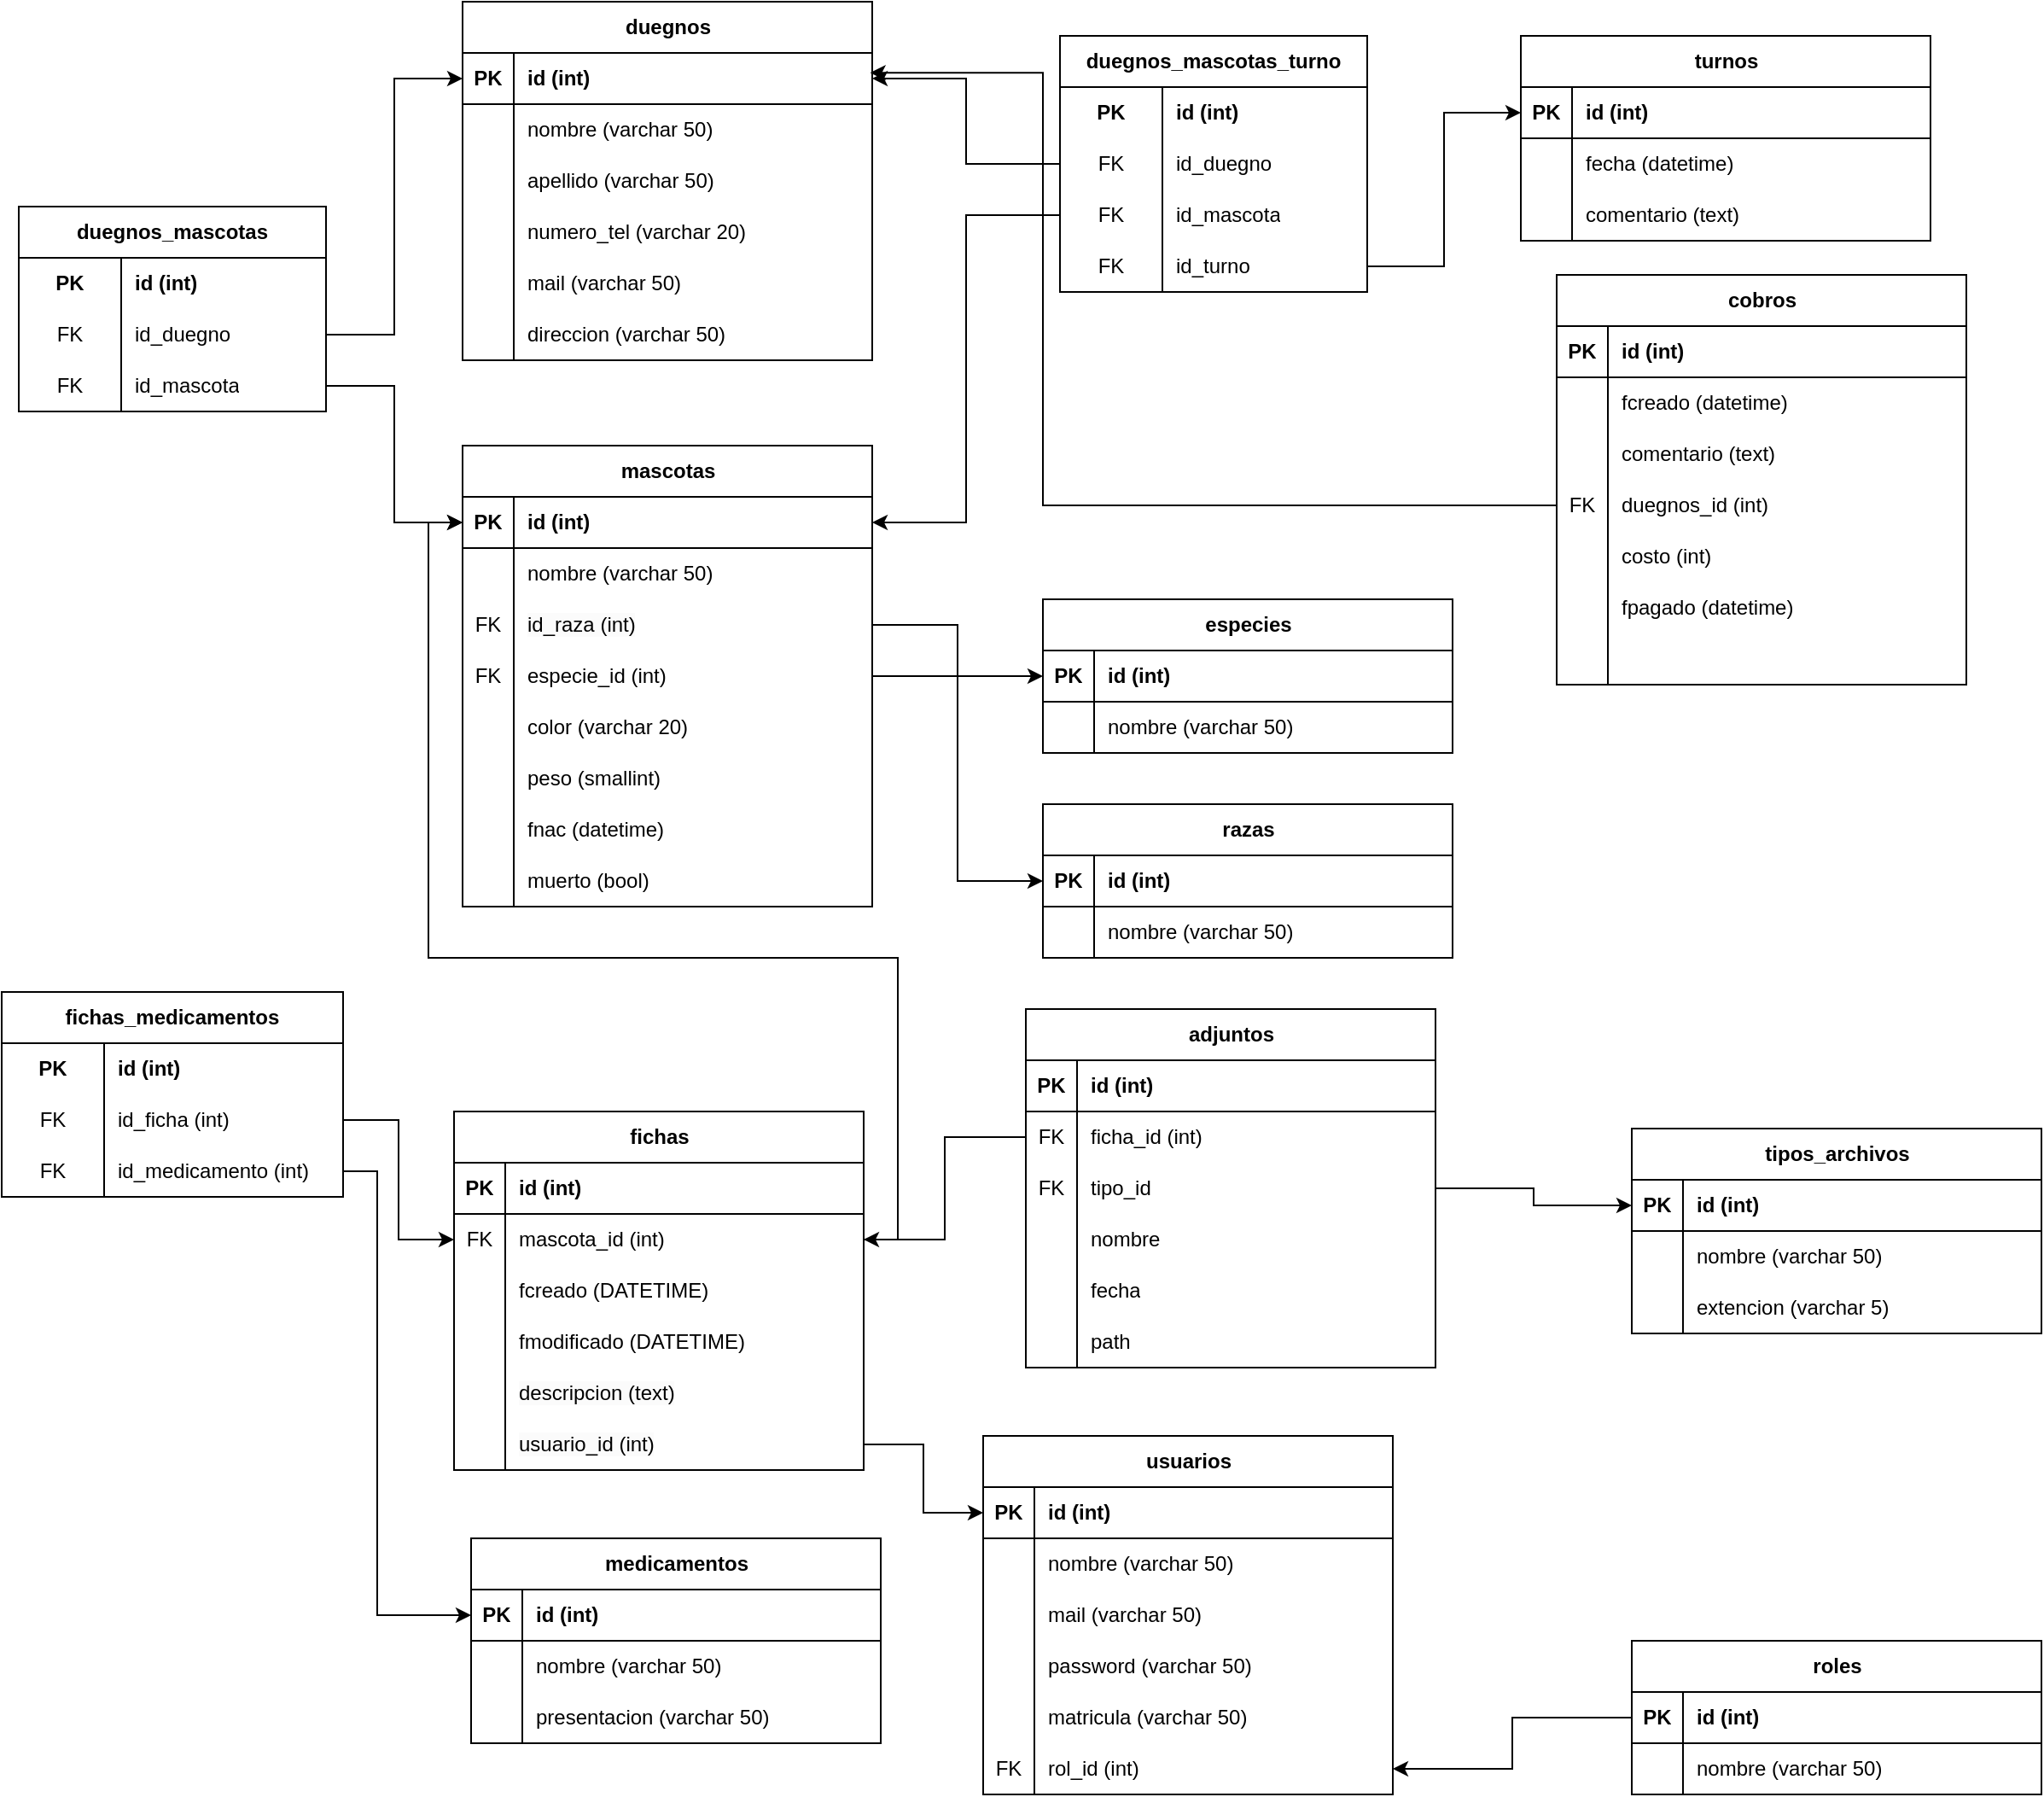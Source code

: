 <mxfile version="21.6.1" type="device">
  <diagram id="R2lEEEUBdFMjLlhIrx00" name="Page-1">
    <mxGraphModel dx="1062" dy="655" grid="1" gridSize="10" guides="1" tooltips="1" connect="1" arrows="1" fold="1" page="1" pageScale="1" pageWidth="850" pageHeight="1100" math="0" shadow="0" extFonts="Permanent Marker^https://fonts.googleapis.com/css?family=Permanent+Marker">
      <root>
        <mxCell id="0" />
        <mxCell id="1" parent="0" />
        <mxCell id="wC5ZvxbkzOjEkQfvnbDf-33" value="duegnos" style="shape=table;startSize=30;container=1;collapsible=1;childLayout=tableLayout;fixedRows=1;rowLines=0;fontStyle=1;align=center;resizeLast=1;html=1;" vertex="1" parent="1">
          <mxGeometry x="280" y="30" width="240" height="210" as="geometry">
            <mxRectangle x="260" y="300" width="90" height="30" as="alternateBounds" />
          </mxGeometry>
        </mxCell>
        <mxCell id="wC5ZvxbkzOjEkQfvnbDf-34" value="" style="shape=tableRow;horizontal=0;startSize=0;swimlaneHead=0;swimlaneBody=0;fillColor=none;collapsible=0;dropTarget=0;points=[[0,0.5],[1,0.5]];portConstraint=eastwest;top=0;left=0;right=0;bottom=1;fontStyle=0" vertex="1" parent="wC5ZvxbkzOjEkQfvnbDf-33">
          <mxGeometry y="30" width="240" height="30" as="geometry" />
        </mxCell>
        <mxCell id="wC5ZvxbkzOjEkQfvnbDf-35" value="PK" style="shape=partialRectangle;connectable=0;fillColor=none;top=0;left=0;bottom=0;right=0;fontStyle=1;overflow=hidden;whiteSpace=wrap;html=1;" vertex="1" parent="wC5ZvxbkzOjEkQfvnbDf-34">
          <mxGeometry width="30" height="30" as="geometry">
            <mxRectangle width="30" height="30" as="alternateBounds" />
          </mxGeometry>
        </mxCell>
        <mxCell id="wC5ZvxbkzOjEkQfvnbDf-36" value="id (int)" style="shape=partialRectangle;connectable=0;fillColor=none;top=0;left=0;bottom=0;right=0;align=left;spacingLeft=6;fontStyle=1;overflow=hidden;whiteSpace=wrap;html=1;" vertex="1" parent="wC5ZvxbkzOjEkQfvnbDf-34">
          <mxGeometry x="30" width="210" height="30" as="geometry">
            <mxRectangle width="210" height="30" as="alternateBounds" />
          </mxGeometry>
        </mxCell>
        <mxCell id="wC5ZvxbkzOjEkQfvnbDf-37" value="" style="shape=tableRow;horizontal=0;startSize=0;swimlaneHead=0;swimlaneBody=0;fillColor=none;collapsible=0;dropTarget=0;points=[[0,0.5],[1,0.5]];portConstraint=eastwest;top=0;left=0;right=0;bottom=0;" vertex="1" parent="wC5ZvxbkzOjEkQfvnbDf-33">
          <mxGeometry y="60" width="240" height="30" as="geometry" />
        </mxCell>
        <mxCell id="wC5ZvxbkzOjEkQfvnbDf-38" value="" style="shape=partialRectangle;connectable=0;fillColor=none;top=0;left=0;bottom=0;right=0;editable=1;overflow=hidden;whiteSpace=wrap;html=1;" vertex="1" parent="wC5ZvxbkzOjEkQfvnbDf-37">
          <mxGeometry width="30" height="30" as="geometry">
            <mxRectangle width="30" height="30" as="alternateBounds" />
          </mxGeometry>
        </mxCell>
        <mxCell id="wC5ZvxbkzOjEkQfvnbDf-39" value="nombre (varchar 50)" style="shape=partialRectangle;connectable=0;fillColor=none;top=0;left=0;bottom=0;right=0;align=left;spacingLeft=6;overflow=hidden;whiteSpace=wrap;html=1;" vertex="1" parent="wC5ZvxbkzOjEkQfvnbDf-37">
          <mxGeometry x="30" width="210" height="30" as="geometry">
            <mxRectangle width="210" height="30" as="alternateBounds" />
          </mxGeometry>
        </mxCell>
        <mxCell id="wC5ZvxbkzOjEkQfvnbDf-84" value="" style="shape=tableRow;horizontal=0;startSize=0;swimlaneHead=0;swimlaneBody=0;fillColor=none;collapsible=0;dropTarget=0;points=[[0,0.5],[1,0.5]];portConstraint=eastwest;top=0;left=0;right=0;bottom=0;" vertex="1" parent="wC5ZvxbkzOjEkQfvnbDf-33">
          <mxGeometry y="90" width="240" height="30" as="geometry" />
        </mxCell>
        <mxCell id="wC5ZvxbkzOjEkQfvnbDf-85" value="" style="shape=partialRectangle;connectable=0;fillColor=none;top=0;left=0;bottom=0;right=0;editable=1;overflow=hidden;whiteSpace=wrap;html=1;" vertex="1" parent="wC5ZvxbkzOjEkQfvnbDf-84">
          <mxGeometry width="30" height="30" as="geometry">
            <mxRectangle width="30" height="30" as="alternateBounds" />
          </mxGeometry>
        </mxCell>
        <mxCell id="wC5ZvxbkzOjEkQfvnbDf-86" value="apellido (varchar 50)" style="shape=partialRectangle;connectable=0;fillColor=none;top=0;left=0;bottom=0;right=0;align=left;spacingLeft=6;overflow=hidden;whiteSpace=wrap;html=1;" vertex="1" parent="wC5ZvxbkzOjEkQfvnbDf-84">
          <mxGeometry x="30" width="210" height="30" as="geometry">
            <mxRectangle width="210" height="30" as="alternateBounds" />
          </mxGeometry>
        </mxCell>
        <mxCell id="wC5ZvxbkzOjEkQfvnbDf-40" value="" style="shape=tableRow;horizontal=0;startSize=0;swimlaneHead=0;swimlaneBody=0;fillColor=none;collapsible=0;dropTarget=0;points=[[0,0.5],[1,0.5]];portConstraint=eastwest;top=0;left=0;right=0;bottom=0;" vertex="1" parent="wC5ZvxbkzOjEkQfvnbDf-33">
          <mxGeometry y="120" width="240" height="30" as="geometry" />
        </mxCell>
        <mxCell id="wC5ZvxbkzOjEkQfvnbDf-41" value="" style="shape=partialRectangle;connectable=0;fillColor=none;top=0;left=0;bottom=0;right=0;editable=1;overflow=hidden;whiteSpace=wrap;html=1;" vertex="1" parent="wC5ZvxbkzOjEkQfvnbDf-40">
          <mxGeometry width="30" height="30" as="geometry">
            <mxRectangle width="30" height="30" as="alternateBounds" />
          </mxGeometry>
        </mxCell>
        <mxCell id="wC5ZvxbkzOjEkQfvnbDf-42" value="numero_tel (varchar 20)" style="shape=partialRectangle;connectable=0;fillColor=none;top=0;left=0;bottom=0;right=0;align=left;spacingLeft=6;overflow=hidden;whiteSpace=wrap;html=1;" vertex="1" parent="wC5ZvxbkzOjEkQfvnbDf-40">
          <mxGeometry x="30" width="210" height="30" as="geometry">
            <mxRectangle width="210" height="30" as="alternateBounds" />
          </mxGeometry>
        </mxCell>
        <mxCell id="wC5ZvxbkzOjEkQfvnbDf-43" value="" style="shape=tableRow;horizontal=0;startSize=0;swimlaneHead=0;swimlaneBody=0;fillColor=none;collapsible=0;dropTarget=0;points=[[0,0.5],[1,0.5]];portConstraint=eastwest;top=0;left=0;right=0;bottom=0;" vertex="1" parent="wC5ZvxbkzOjEkQfvnbDf-33">
          <mxGeometry y="150" width="240" height="30" as="geometry" />
        </mxCell>
        <mxCell id="wC5ZvxbkzOjEkQfvnbDf-44" value="" style="shape=partialRectangle;connectable=0;fillColor=none;top=0;left=0;bottom=0;right=0;editable=1;overflow=hidden;whiteSpace=wrap;html=1;" vertex="1" parent="wC5ZvxbkzOjEkQfvnbDf-43">
          <mxGeometry width="30" height="30" as="geometry">
            <mxRectangle width="30" height="30" as="alternateBounds" />
          </mxGeometry>
        </mxCell>
        <mxCell id="wC5ZvxbkzOjEkQfvnbDf-45" value="mail (varchar 50)" style="shape=partialRectangle;connectable=0;fillColor=none;top=0;left=0;bottom=0;right=0;align=left;spacingLeft=6;overflow=hidden;whiteSpace=wrap;html=1;" vertex="1" parent="wC5ZvxbkzOjEkQfvnbDf-43">
          <mxGeometry x="30" width="210" height="30" as="geometry">
            <mxRectangle width="210" height="30" as="alternateBounds" />
          </mxGeometry>
        </mxCell>
        <mxCell id="wC5ZvxbkzOjEkQfvnbDf-60" value="" style="shape=tableRow;horizontal=0;startSize=0;swimlaneHead=0;swimlaneBody=0;fillColor=none;collapsible=0;dropTarget=0;points=[[0,0.5],[1,0.5]];portConstraint=eastwest;top=0;left=0;right=0;bottom=0;" vertex="1" parent="wC5ZvxbkzOjEkQfvnbDf-33">
          <mxGeometry y="180" width="240" height="30" as="geometry" />
        </mxCell>
        <mxCell id="wC5ZvxbkzOjEkQfvnbDf-61" value="" style="shape=partialRectangle;connectable=0;fillColor=none;top=0;left=0;bottom=0;right=0;editable=1;overflow=hidden;whiteSpace=wrap;html=1;" vertex="1" parent="wC5ZvxbkzOjEkQfvnbDf-60">
          <mxGeometry width="30" height="30" as="geometry">
            <mxRectangle width="30" height="30" as="alternateBounds" />
          </mxGeometry>
        </mxCell>
        <mxCell id="wC5ZvxbkzOjEkQfvnbDf-62" value="direccion (varchar 50)" style="shape=partialRectangle;connectable=0;fillColor=none;top=0;left=0;bottom=0;right=0;align=left;spacingLeft=6;overflow=hidden;whiteSpace=wrap;html=1;" vertex="1" parent="wC5ZvxbkzOjEkQfvnbDf-60">
          <mxGeometry x="30" width="210" height="30" as="geometry">
            <mxRectangle width="210" height="30" as="alternateBounds" />
          </mxGeometry>
        </mxCell>
        <mxCell id="wC5ZvxbkzOjEkQfvnbDf-115" value="mascotas" style="shape=table;startSize=30;container=1;collapsible=1;childLayout=tableLayout;fixedRows=1;rowLines=0;fontStyle=1;align=center;resizeLast=1;html=1;" vertex="1" parent="1">
          <mxGeometry x="280" y="290" width="240" height="270" as="geometry">
            <mxRectangle x="260" y="300" width="90" height="30" as="alternateBounds" />
          </mxGeometry>
        </mxCell>
        <mxCell id="wC5ZvxbkzOjEkQfvnbDf-116" value="" style="shape=tableRow;horizontal=0;startSize=0;swimlaneHead=0;swimlaneBody=0;fillColor=none;collapsible=0;dropTarget=0;points=[[0,0.5],[1,0.5]];portConstraint=eastwest;top=0;left=0;right=0;bottom=1;fontStyle=0" vertex="1" parent="wC5ZvxbkzOjEkQfvnbDf-115">
          <mxGeometry y="30" width="240" height="30" as="geometry" />
        </mxCell>
        <mxCell id="wC5ZvxbkzOjEkQfvnbDf-117" value="PK" style="shape=partialRectangle;connectable=0;fillColor=none;top=0;left=0;bottom=0;right=0;fontStyle=1;overflow=hidden;whiteSpace=wrap;html=1;" vertex="1" parent="wC5ZvxbkzOjEkQfvnbDf-116">
          <mxGeometry width="30" height="30" as="geometry">
            <mxRectangle width="30" height="30" as="alternateBounds" />
          </mxGeometry>
        </mxCell>
        <mxCell id="wC5ZvxbkzOjEkQfvnbDf-118" value="id (int)" style="shape=partialRectangle;connectable=0;fillColor=none;top=0;left=0;bottom=0;right=0;align=left;spacingLeft=6;fontStyle=1;overflow=hidden;whiteSpace=wrap;html=1;" vertex="1" parent="wC5ZvxbkzOjEkQfvnbDf-116">
          <mxGeometry x="30" width="210" height="30" as="geometry">
            <mxRectangle width="210" height="30" as="alternateBounds" />
          </mxGeometry>
        </mxCell>
        <mxCell id="wC5ZvxbkzOjEkQfvnbDf-119" value="" style="shape=tableRow;horizontal=0;startSize=0;swimlaneHead=0;swimlaneBody=0;fillColor=none;collapsible=0;dropTarget=0;points=[[0,0.5],[1,0.5]];portConstraint=eastwest;top=0;left=0;right=0;bottom=0;" vertex="1" parent="wC5ZvxbkzOjEkQfvnbDf-115">
          <mxGeometry y="60" width="240" height="30" as="geometry" />
        </mxCell>
        <mxCell id="wC5ZvxbkzOjEkQfvnbDf-120" value="" style="shape=partialRectangle;connectable=0;fillColor=none;top=0;left=0;bottom=0;right=0;editable=1;overflow=hidden;whiteSpace=wrap;html=1;" vertex="1" parent="wC5ZvxbkzOjEkQfvnbDf-119">
          <mxGeometry width="30" height="30" as="geometry">
            <mxRectangle width="30" height="30" as="alternateBounds" />
          </mxGeometry>
        </mxCell>
        <mxCell id="wC5ZvxbkzOjEkQfvnbDf-121" value="nombre (varchar 50)" style="shape=partialRectangle;connectable=0;fillColor=none;top=0;left=0;bottom=0;right=0;align=left;spacingLeft=6;overflow=hidden;whiteSpace=wrap;html=1;" vertex="1" parent="wC5ZvxbkzOjEkQfvnbDf-119">
          <mxGeometry x="30" width="210" height="30" as="geometry">
            <mxRectangle width="210" height="30" as="alternateBounds" />
          </mxGeometry>
        </mxCell>
        <mxCell id="wC5ZvxbkzOjEkQfvnbDf-128" value="" style="shape=tableRow;horizontal=0;startSize=0;swimlaneHead=0;swimlaneBody=0;fillColor=none;collapsible=0;dropTarget=0;points=[[0,0.5],[1,0.5]];portConstraint=eastwest;top=0;left=0;right=0;bottom=0;" vertex="1" parent="wC5ZvxbkzOjEkQfvnbDf-115">
          <mxGeometry y="90" width="240" height="30" as="geometry" />
        </mxCell>
        <mxCell id="wC5ZvxbkzOjEkQfvnbDf-129" value="FK" style="shape=partialRectangle;connectable=0;fillColor=none;top=0;left=0;bottom=0;right=0;editable=1;overflow=hidden;whiteSpace=wrap;html=1;" vertex="1" parent="wC5ZvxbkzOjEkQfvnbDf-128">
          <mxGeometry width="30" height="30" as="geometry">
            <mxRectangle width="30" height="30" as="alternateBounds" />
          </mxGeometry>
        </mxCell>
        <mxCell id="wC5ZvxbkzOjEkQfvnbDf-130" value="&lt;span style=&quot;color: rgb(0, 0, 0); font-family: Helvetica; font-size: 12px; font-style: normal; font-variant-ligatures: normal; font-variant-caps: normal; font-weight: 400; letter-spacing: normal; orphans: 2; text-align: left; text-indent: 0px; text-transform: none; widows: 2; word-spacing: 0px; -webkit-text-stroke-width: 0px; background-color: rgb(251, 251, 251); text-decoration-thickness: initial; text-decoration-style: initial; text-decoration-color: initial; float: none; display: inline !important;&quot;&gt;id_raza (int)&lt;/span&gt;" style="shape=partialRectangle;connectable=0;fillColor=none;top=0;left=0;bottom=0;right=0;align=left;spacingLeft=6;overflow=hidden;whiteSpace=wrap;html=1;" vertex="1" parent="wC5ZvxbkzOjEkQfvnbDf-128">
          <mxGeometry x="30" width="210" height="30" as="geometry">
            <mxRectangle width="210" height="30" as="alternateBounds" />
          </mxGeometry>
        </mxCell>
        <mxCell id="wC5ZvxbkzOjEkQfvnbDf-125" value="" style="shape=tableRow;horizontal=0;startSize=0;swimlaneHead=0;swimlaneBody=0;fillColor=none;collapsible=0;dropTarget=0;points=[[0,0.5],[1,0.5]];portConstraint=eastwest;top=0;left=0;right=0;bottom=0;" vertex="1" parent="wC5ZvxbkzOjEkQfvnbDf-115">
          <mxGeometry y="120" width="240" height="30" as="geometry" />
        </mxCell>
        <mxCell id="wC5ZvxbkzOjEkQfvnbDf-126" value="FK" style="shape=partialRectangle;connectable=0;fillColor=none;top=0;left=0;bottom=0;right=0;editable=1;overflow=hidden;whiteSpace=wrap;html=1;" vertex="1" parent="wC5ZvxbkzOjEkQfvnbDf-125">
          <mxGeometry width="30" height="30" as="geometry">
            <mxRectangle width="30" height="30" as="alternateBounds" />
          </mxGeometry>
        </mxCell>
        <mxCell id="wC5ZvxbkzOjEkQfvnbDf-127" value="especie_id (int)" style="shape=partialRectangle;connectable=0;fillColor=none;top=0;left=0;bottom=0;right=0;align=left;spacingLeft=6;overflow=hidden;whiteSpace=wrap;html=1;" vertex="1" parent="wC5ZvxbkzOjEkQfvnbDf-125">
          <mxGeometry x="30" width="210" height="30" as="geometry">
            <mxRectangle width="210" height="30" as="alternateBounds" />
          </mxGeometry>
        </mxCell>
        <mxCell id="wC5ZvxbkzOjEkQfvnbDf-131" value="" style="shape=tableRow;horizontal=0;startSize=0;swimlaneHead=0;swimlaneBody=0;fillColor=none;collapsible=0;dropTarget=0;points=[[0,0.5],[1,0.5]];portConstraint=eastwest;top=0;left=0;right=0;bottom=0;" vertex="1" parent="wC5ZvxbkzOjEkQfvnbDf-115">
          <mxGeometry y="150" width="240" height="30" as="geometry" />
        </mxCell>
        <mxCell id="wC5ZvxbkzOjEkQfvnbDf-132" value="" style="shape=partialRectangle;connectable=0;fillColor=none;top=0;left=0;bottom=0;right=0;editable=1;overflow=hidden;whiteSpace=wrap;html=1;" vertex="1" parent="wC5ZvxbkzOjEkQfvnbDf-131">
          <mxGeometry width="30" height="30" as="geometry">
            <mxRectangle width="30" height="30" as="alternateBounds" />
          </mxGeometry>
        </mxCell>
        <mxCell id="wC5ZvxbkzOjEkQfvnbDf-133" value="color (varchar 20)" style="shape=partialRectangle;connectable=0;fillColor=none;top=0;left=0;bottom=0;right=0;align=left;spacingLeft=6;overflow=hidden;whiteSpace=wrap;html=1;" vertex="1" parent="wC5ZvxbkzOjEkQfvnbDf-131">
          <mxGeometry x="30" width="210" height="30" as="geometry">
            <mxRectangle width="210" height="30" as="alternateBounds" />
          </mxGeometry>
        </mxCell>
        <mxCell id="wC5ZvxbkzOjEkQfvnbDf-313" value="" style="shape=tableRow;horizontal=0;startSize=0;swimlaneHead=0;swimlaneBody=0;fillColor=none;collapsible=0;dropTarget=0;points=[[0,0.5],[1,0.5]];portConstraint=eastwest;top=0;left=0;right=0;bottom=0;" vertex="1" parent="wC5ZvxbkzOjEkQfvnbDf-115">
          <mxGeometry y="180" width="240" height="30" as="geometry" />
        </mxCell>
        <mxCell id="wC5ZvxbkzOjEkQfvnbDf-314" value="" style="shape=partialRectangle;connectable=0;fillColor=none;top=0;left=0;bottom=0;right=0;editable=1;overflow=hidden;whiteSpace=wrap;html=1;" vertex="1" parent="wC5ZvxbkzOjEkQfvnbDf-313">
          <mxGeometry width="30" height="30" as="geometry">
            <mxRectangle width="30" height="30" as="alternateBounds" />
          </mxGeometry>
        </mxCell>
        <mxCell id="wC5ZvxbkzOjEkQfvnbDf-315" value="peso (smallint)" style="shape=partialRectangle;connectable=0;fillColor=none;top=0;left=0;bottom=0;right=0;align=left;spacingLeft=6;overflow=hidden;whiteSpace=wrap;html=1;" vertex="1" parent="wC5ZvxbkzOjEkQfvnbDf-313">
          <mxGeometry x="30" width="210" height="30" as="geometry">
            <mxRectangle width="210" height="30" as="alternateBounds" />
          </mxGeometry>
        </mxCell>
        <mxCell id="wC5ZvxbkzOjEkQfvnbDf-307" value="" style="shape=tableRow;horizontal=0;startSize=0;swimlaneHead=0;swimlaneBody=0;fillColor=none;collapsible=0;dropTarget=0;points=[[0,0.5],[1,0.5]];portConstraint=eastwest;top=0;left=0;right=0;bottom=0;" vertex="1" parent="wC5ZvxbkzOjEkQfvnbDf-115">
          <mxGeometry y="210" width="240" height="30" as="geometry" />
        </mxCell>
        <mxCell id="wC5ZvxbkzOjEkQfvnbDf-308" value="" style="shape=partialRectangle;connectable=0;fillColor=none;top=0;left=0;bottom=0;right=0;editable=1;overflow=hidden;whiteSpace=wrap;html=1;" vertex="1" parent="wC5ZvxbkzOjEkQfvnbDf-307">
          <mxGeometry width="30" height="30" as="geometry">
            <mxRectangle width="30" height="30" as="alternateBounds" />
          </mxGeometry>
        </mxCell>
        <mxCell id="wC5ZvxbkzOjEkQfvnbDf-309" value="fnac (datetime)" style="shape=partialRectangle;connectable=0;fillColor=none;top=0;left=0;bottom=0;right=0;align=left;spacingLeft=6;overflow=hidden;whiteSpace=wrap;html=1;" vertex="1" parent="wC5ZvxbkzOjEkQfvnbDf-307">
          <mxGeometry x="30" width="210" height="30" as="geometry">
            <mxRectangle width="210" height="30" as="alternateBounds" />
          </mxGeometry>
        </mxCell>
        <mxCell id="wC5ZvxbkzOjEkQfvnbDf-310" value="" style="shape=tableRow;horizontal=0;startSize=0;swimlaneHead=0;swimlaneBody=0;fillColor=none;collapsible=0;dropTarget=0;points=[[0,0.5],[1,0.5]];portConstraint=eastwest;top=0;left=0;right=0;bottom=0;" vertex="1" parent="wC5ZvxbkzOjEkQfvnbDf-115">
          <mxGeometry y="240" width="240" height="30" as="geometry" />
        </mxCell>
        <mxCell id="wC5ZvxbkzOjEkQfvnbDf-311" value="" style="shape=partialRectangle;connectable=0;fillColor=none;top=0;left=0;bottom=0;right=0;editable=1;overflow=hidden;whiteSpace=wrap;html=1;" vertex="1" parent="wC5ZvxbkzOjEkQfvnbDf-310">
          <mxGeometry width="30" height="30" as="geometry">
            <mxRectangle width="30" height="30" as="alternateBounds" />
          </mxGeometry>
        </mxCell>
        <mxCell id="wC5ZvxbkzOjEkQfvnbDf-312" value="muerto (bool)" style="shape=partialRectangle;connectable=0;fillColor=none;top=0;left=0;bottom=0;right=0;align=left;spacingLeft=6;overflow=hidden;whiteSpace=wrap;html=1;" vertex="1" parent="wC5ZvxbkzOjEkQfvnbDf-310">
          <mxGeometry x="30" width="210" height="30" as="geometry">
            <mxRectangle width="210" height="30" as="alternateBounds" />
          </mxGeometry>
        </mxCell>
        <mxCell id="wC5ZvxbkzOjEkQfvnbDf-159" value="fichas" style="shape=table;startSize=30;container=1;collapsible=1;childLayout=tableLayout;fixedRows=1;rowLines=0;fontStyle=1;align=center;resizeLast=1;html=1;" vertex="1" parent="1">
          <mxGeometry x="275" y="680" width="240" height="210" as="geometry">
            <mxRectangle x="260" y="300" width="90" height="30" as="alternateBounds" />
          </mxGeometry>
        </mxCell>
        <mxCell id="wC5ZvxbkzOjEkQfvnbDf-160" value="" style="shape=tableRow;horizontal=0;startSize=0;swimlaneHead=0;swimlaneBody=0;fillColor=none;collapsible=0;dropTarget=0;points=[[0,0.5],[1,0.5]];portConstraint=eastwest;top=0;left=0;right=0;bottom=1;fontStyle=0" vertex="1" parent="wC5ZvxbkzOjEkQfvnbDf-159">
          <mxGeometry y="30" width="240" height="30" as="geometry" />
        </mxCell>
        <mxCell id="wC5ZvxbkzOjEkQfvnbDf-161" value="PK" style="shape=partialRectangle;connectable=0;fillColor=none;top=0;left=0;bottom=0;right=0;fontStyle=1;overflow=hidden;whiteSpace=wrap;html=1;" vertex="1" parent="wC5ZvxbkzOjEkQfvnbDf-160">
          <mxGeometry width="30" height="30" as="geometry">
            <mxRectangle width="30" height="30" as="alternateBounds" />
          </mxGeometry>
        </mxCell>
        <mxCell id="wC5ZvxbkzOjEkQfvnbDf-162" value="id (int)" style="shape=partialRectangle;connectable=0;fillColor=none;top=0;left=0;bottom=0;right=0;align=left;spacingLeft=6;fontStyle=1;overflow=hidden;whiteSpace=wrap;html=1;" vertex="1" parent="wC5ZvxbkzOjEkQfvnbDf-160">
          <mxGeometry x="30" width="210" height="30" as="geometry">
            <mxRectangle width="210" height="30" as="alternateBounds" />
          </mxGeometry>
        </mxCell>
        <mxCell id="wC5ZvxbkzOjEkQfvnbDf-163" value="" style="shape=tableRow;horizontal=0;startSize=0;swimlaneHead=0;swimlaneBody=0;fillColor=none;collapsible=0;dropTarget=0;points=[[0,0.5],[1,0.5]];portConstraint=eastwest;top=0;left=0;right=0;bottom=0;" vertex="1" parent="wC5ZvxbkzOjEkQfvnbDf-159">
          <mxGeometry y="60" width="240" height="30" as="geometry" />
        </mxCell>
        <mxCell id="wC5ZvxbkzOjEkQfvnbDf-164" value="FK" style="shape=partialRectangle;connectable=0;fillColor=none;top=0;left=0;bottom=0;right=0;editable=1;overflow=hidden;whiteSpace=wrap;html=1;" vertex="1" parent="wC5ZvxbkzOjEkQfvnbDf-163">
          <mxGeometry width="30" height="30" as="geometry">
            <mxRectangle width="30" height="30" as="alternateBounds" />
          </mxGeometry>
        </mxCell>
        <mxCell id="wC5ZvxbkzOjEkQfvnbDf-165" value="mascota_id (int)" style="shape=partialRectangle;connectable=0;fillColor=none;top=0;left=0;bottom=0;right=0;align=left;spacingLeft=6;overflow=hidden;whiteSpace=wrap;html=1;" vertex="1" parent="wC5ZvxbkzOjEkQfvnbDf-163">
          <mxGeometry x="30" width="210" height="30" as="geometry">
            <mxRectangle width="210" height="30" as="alternateBounds" />
          </mxGeometry>
        </mxCell>
        <mxCell id="wC5ZvxbkzOjEkQfvnbDf-166" value="" style="shape=tableRow;horizontal=0;startSize=0;swimlaneHead=0;swimlaneBody=0;fillColor=none;collapsible=0;dropTarget=0;points=[[0,0.5],[1,0.5]];portConstraint=eastwest;top=0;left=0;right=0;bottom=0;" vertex="1" parent="wC5ZvxbkzOjEkQfvnbDf-159">
          <mxGeometry y="90" width="240" height="30" as="geometry" />
        </mxCell>
        <mxCell id="wC5ZvxbkzOjEkQfvnbDf-167" value="" style="shape=partialRectangle;connectable=0;fillColor=none;top=0;left=0;bottom=0;right=0;editable=1;overflow=hidden;whiteSpace=wrap;html=1;" vertex="1" parent="wC5ZvxbkzOjEkQfvnbDf-166">
          <mxGeometry width="30" height="30" as="geometry">
            <mxRectangle width="30" height="30" as="alternateBounds" />
          </mxGeometry>
        </mxCell>
        <mxCell id="wC5ZvxbkzOjEkQfvnbDf-168" value="fcreado (DATETIME)" style="shape=partialRectangle;connectable=0;fillColor=none;top=0;left=0;bottom=0;right=0;align=left;spacingLeft=6;overflow=hidden;whiteSpace=wrap;html=1;" vertex="1" parent="wC5ZvxbkzOjEkQfvnbDf-166">
          <mxGeometry x="30" width="210" height="30" as="geometry">
            <mxRectangle width="210" height="30" as="alternateBounds" />
          </mxGeometry>
        </mxCell>
        <mxCell id="wC5ZvxbkzOjEkQfvnbDf-262" value="" style="shape=tableRow;horizontal=0;startSize=0;swimlaneHead=0;swimlaneBody=0;fillColor=none;collapsible=0;dropTarget=0;points=[[0,0.5],[1,0.5]];portConstraint=eastwest;top=0;left=0;right=0;bottom=0;" vertex="1" parent="wC5ZvxbkzOjEkQfvnbDf-159">
          <mxGeometry y="120" width="240" height="30" as="geometry" />
        </mxCell>
        <mxCell id="wC5ZvxbkzOjEkQfvnbDf-263" value="" style="shape=partialRectangle;connectable=0;fillColor=none;top=0;left=0;bottom=0;right=0;editable=1;overflow=hidden;whiteSpace=wrap;html=1;" vertex="1" parent="wC5ZvxbkzOjEkQfvnbDf-262">
          <mxGeometry width="30" height="30" as="geometry">
            <mxRectangle width="30" height="30" as="alternateBounds" />
          </mxGeometry>
        </mxCell>
        <mxCell id="wC5ZvxbkzOjEkQfvnbDf-264" value="fmodificado (DATETIME)" style="shape=partialRectangle;connectable=0;fillColor=none;top=0;left=0;bottom=0;right=0;align=left;spacingLeft=6;overflow=hidden;whiteSpace=wrap;html=1;" vertex="1" parent="wC5ZvxbkzOjEkQfvnbDf-262">
          <mxGeometry x="30" width="210" height="30" as="geometry">
            <mxRectangle width="210" height="30" as="alternateBounds" />
          </mxGeometry>
        </mxCell>
        <mxCell id="wC5ZvxbkzOjEkQfvnbDf-169" value="" style="shape=tableRow;horizontal=0;startSize=0;swimlaneHead=0;swimlaneBody=0;fillColor=none;collapsible=0;dropTarget=0;points=[[0,0.5],[1,0.5]];portConstraint=eastwest;top=0;left=0;right=0;bottom=0;" vertex="1" parent="wC5ZvxbkzOjEkQfvnbDf-159">
          <mxGeometry y="150" width="240" height="30" as="geometry" />
        </mxCell>
        <mxCell id="wC5ZvxbkzOjEkQfvnbDf-170" value="" style="shape=partialRectangle;connectable=0;fillColor=none;top=0;left=0;bottom=0;right=0;editable=1;overflow=hidden;whiteSpace=wrap;html=1;" vertex="1" parent="wC5ZvxbkzOjEkQfvnbDf-169">
          <mxGeometry width="30" height="30" as="geometry">
            <mxRectangle width="30" height="30" as="alternateBounds" />
          </mxGeometry>
        </mxCell>
        <mxCell id="wC5ZvxbkzOjEkQfvnbDf-171" value="&lt;span style=&quot;color: rgb(0, 0, 0); font-family: Helvetica; font-size: 12px; font-style: normal; font-variant-ligatures: normal; font-variant-caps: normal; font-weight: 400; letter-spacing: normal; orphans: 2; text-align: left; text-indent: 0px; text-transform: none; widows: 2; word-spacing: 0px; -webkit-text-stroke-width: 0px; background-color: rgb(251, 251, 251); text-decoration-thickness: initial; text-decoration-style: initial; text-decoration-color: initial; float: none; display: inline !important;&quot;&gt;descripcion (text)&lt;/span&gt;" style="shape=partialRectangle;connectable=0;fillColor=none;top=0;left=0;bottom=0;right=0;align=left;spacingLeft=6;overflow=hidden;whiteSpace=wrap;html=1;" vertex="1" parent="wC5ZvxbkzOjEkQfvnbDf-169">
          <mxGeometry x="30" width="210" height="30" as="geometry">
            <mxRectangle width="210" height="30" as="alternateBounds" />
          </mxGeometry>
        </mxCell>
        <mxCell id="wC5ZvxbkzOjEkQfvnbDf-258" value="" style="shape=tableRow;horizontal=0;startSize=0;swimlaneHead=0;swimlaneBody=0;fillColor=none;collapsible=0;dropTarget=0;points=[[0,0.5],[1,0.5]];portConstraint=eastwest;top=0;left=0;right=0;bottom=0;" vertex="1" parent="wC5ZvxbkzOjEkQfvnbDf-159">
          <mxGeometry y="180" width="240" height="30" as="geometry" />
        </mxCell>
        <mxCell id="wC5ZvxbkzOjEkQfvnbDf-259" value="" style="shape=partialRectangle;connectable=0;fillColor=none;top=0;left=0;bottom=0;right=0;editable=1;overflow=hidden;whiteSpace=wrap;html=1;" vertex="1" parent="wC5ZvxbkzOjEkQfvnbDf-258">
          <mxGeometry width="30" height="30" as="geometry">
            <mxRectangle width="30" height="30" as="alternateBounds" />
          </mxGeometry>
        </mxCell>
        <mxCell id="wC5ZvxbkzOjEkQfvnbDf-260" value="&lt;span style=&quot;color: rgb(0, 0, 0); font-family: Helvetica; font-size: 12px; font-style: normal; font-variant-ligatures: normal; font-variant-caps: normal; font-weight: 400; letter-spacing: normal; orphans: 2; text-align: left; text-indent: 0px; text-transform: none; widows: 2; word-spacing: 0px; -webkit-text-stroke-width: 0px; background-color: rgb(251, 251, 251); text-decoration-thickness: initial; text-decoration-style: initial; text-decoration-color: initial; float: none; display: inline !important;&quot;&gt;usuario_id (int)&lt;/span&gt;" style="shape=partialRectangle;connectable=0;fillColor=none;top=0;left=0;bottom=0;right=0;align=left;spacingLeft=6;overflow=hidden;whiteSpace=wrap;html=1;" vertex="1" parent="wC5ZvxbkzOjEkQfvnbDf-258">
          <mxGeometry x="30" width="210" height="30" as="geometry">
            <mxRectangle width="210" height="30" as="alternateBounds" />
          </mxGeometry>
        </mxCell>
        <mxCell id="wC5ZvxbkzOjEkQfvnbDf-176" value="medicamentos" style="shape=table;startSize=30;container=1;collapsible=1;childLayout=tableLayout;fixedRows=1;rowLines=0;fontStyle=1;align=center;resizeLast=1;html=1;" vertex="1" parent="1">
          <mxGeometry x="285" y="930" width="240" height="120" as="geometry">
            <mxRectangle x="260" y="300" width="90" height="30" as="alternateBounds" />
          </mxGeometry>
        </mxCell>
        <mxCell id="wC5ZvxbkzOjEkQfvnbDf-177" value="" style="shape=tableRow;horizontal=0;startSize=0;swimlaneHead=0;swimlaneBody=0;fillColor=none;collapsible=0;dropTarget=0;points=[[0,0.5],[1,0.5]];portConstraint=eastwest;top=0;left=0;right=0;bottom=1;fontStyle=0" vertex="1" parent="wC5ZvxbkzOjEkQfvnbDf-176">
          <mxGeometry y="30" width="240" height="30" as="geometry" />
        </mxCell>
        <mxCell id="wC5ZvxbkzOjEkQfvnbDf-178" value="PK" style="shape=partialRectangle;connectable=0;fillColor=none;top=0;left=0;bottom=0;right=0;fontStyle=1;overflow=hidden;whiteSpace=wrap;html=1;" vertex="1" parent="wC5ZvxbkzOjEkQfvnbDf-177">
          <mxGeometry width="30" height="30" as="geometry">
            <mxRectangle width="30" height="30" as="alternateBounds" />
          </mxGeometry>
        </mxCell>
        <mxCell id="wC5ZvxbkzOjEkQfvnbDf-179" value="id (int)" style="shape=partialRectangle;connectable=0;fillColor=none;top=0;left=0;bottom=0;right=0;align=left;spacingLeft=6;fontStyle=1;overflow=hidden;whiteSpace=wrap;html=1;" vertex="1" parent="wC5ZvxbkzOjEkQfvnbDf-177">
          <mxGeometry x="30" width="210" height="30" as="geometry">
            <mxRectangle width="210" height="30" as="alternateBounds" />
          </mxGeometry>
        </mxCell>
        <mxCell id="wC5ZvxbkzOjEkQfvnbDf-180" value="" style="shape=tableRow;horizontal=0;startSize=0;swimlaneHead=0;swimlaneBody=0;fillColor=none;collapsible=0;dropTarget=0;points=[[0,0.5],[1,0.5]];portConstraint=eastwest;top=0;left=0;right=0;bottom=0;" vertex="1" parent="wC5ZvxbkzOjEkQfvnbDf-176">
          <mxGeometry y="60" width="240" height="30" as="geometry" />
        </mxCell>
        <mxCell id="wC5ZvxbkzOjEkQfvnbDf-181" value="" style="shape=partialRectangle;connectable=0;fillColor=none;top=0;left=0;bottom=0;right=0;editable=1;overflow=hidden;whiteSpace=wrap;html=1;" vertex="1" parent="wC5ZvxbkzOjEkQfvnbDf-180">
          <mxGeometry width="30" height="30" as="geometry">
            <mxRectangle width="30" height="30" as="alternateBounds" />
          </mxGeometry>
        </mxCell>
        <mxCell id="wC5ZvxbkzOjEkQfvnbDf-182" value="nombre (varchar 50)" style="shape=partialRectangle;connectable=0;fillColor=none;top=0;left=0;bottom=0;right=0;align=left;spacingLeft=6;overflow=hidden;whiteSpace=wrap;html=1;" vertex="1" parent="wC5ZvxbkzOjEkQfvnbDf-180">
          <mxGeometry x="30" width="210" height="30" as="geometry">
            <mxRectangle width="210" height="30" as="alternateBounds" />
          </mxGeometry>
        </mxCell>
        <mxCell id="wC5ZvxbkzOjEkQfvnbDf-205" value="" style="shape=tableRow;horizontal=0;startSize=0;swimlaneHead=0;swimlaneBody=0;fillColor=none;collapsible=0;dropTarget=0;points=[[0,0.5],[1,0.5]];portConstraint=eastwest;top=0;left=0;right=0;bottom=0;" vertex="1" parent="wC5ZvxbkzOjEkQfvnbDf-176">
          <mxGeometry y="90" width="240" height="30" as="geometry" />
        </mxCell>
        <mxCell id="wC5ZvxbkzOjEkQfvnbDf-206" value="" style="shape=partialRectangle;connectable=0;fillColor=none;top=0;left=0;bottom=0;right=0;editable=1;overflow=hidden;whiteSpace=wrap;html=1;" vertex="1" parent="wC5ZvxbkzOjEkQfvnbDf-205">
          <mxGeometry width="30" height="30" as="geometry">
            <mxRectangle width="30" height="30" as="alternateBounds" />
          </mxGeometry>
        </mxCell>
        <mxCell id="wC5ZvxbkzOjEkQfvnbDf-207" value="presentacion (varchar 50)" style="shape=partialRectangle;connectable=0;fillColor=none;top=0;left=0;bottom=0;right=0;align=left;spacingLeft=6;overflow=hidden;whiteSpace=wrap;html=1;" vertex="1" parent="wC5ZvxbkzOjEkQfvnbDf-205">
          <mxGeometry x="30" width="210" height="30" as="geometry">
            <mxRectangle width="210" height="30" as="alternateBounds" />
          </mxGeometry>
        </mxCell>
        <mxCell id="wC5ZvxbkzOjEkQfvnbDf-208" value="turnos" style="shape=table;startSize=30;container=1;collapsible=1;childLayout=tableLayout;fixedRows=1;rowLines=0;fontStyle=1;align=center;resizeLast=1;html=1;" vertex="1" parent="1">
          <mxGeometry x="900" y="50" width="240" height="120" as="geometry">
            <mxRectangle x="260" y="300" width="90" height="30" as="alternateBounds" />
          </mxGeometry>
        </mxCell>
        <mxCell id="wC5ZvxbkzOjEkQfvnbDf-209" value="" style="shape=tableRow;horizontal=0;startSize=0;swimlaneHead=0;swimlaneBody=0;fillColor=none;collapsible=0;dropTarget=0;points=[[0,0.5],[1,0.5]];portConstraint=eastwest;top=0;left=0;right=0;bottom=1;fontStyle=0" vertex="1" parent="wC5ZvxbkzOjEkQfvnbDf-208">
          <mxGeometry y="30" width="240" height="30" as="geometry" />
        </mxCell>
        <mxCell id="wC5ZvxbkzOjEkQfvnbDf-210" value="PK" style="shape=partialRectangle;connectable=0;fillColor=none;top=0;left=0;bottom=0;right=0;fontStyle=1;overflow=hidden;whiteSpace=wrap;html=1;" vertex="1" parent="wC5ZvxbkzOjEkQfvnbDf-209">
          <mxGeometry width="30" height="30" as="geometry">
            <mxRectangle width="30" height="30" as="alternateBounds" />
          </mxGeometry>
        </mxCell>
        <mxCell id="wC5ZvxbkzOjEkQfvnbDf-211" value="id (int)" style="shape=partialRectangle;connectable=0;fillColor=none;top=0;left=0;bottom=0;right=0;align=left;spacingLeft=6;fontStyle=1;overflow=hidden;whiteSpace=wrap;html=1;" vertex="1" parent="wC5ZvxbkzOjEkQfvnbDf-209">
          <mxGeometry x="30" width="210" height="30" as="geometry">
            <mxRectangle width="210" height="30" as="alternateBounds" />
          </mxGeometry>
        </mxCell>
        <mxCell id="wC5ZvxbkzOjEkQfvnbDf-212" value="" style="shape=tableRow;horizontal=0;startSize=0;swimlaneHead=0;swimlaneBody=0;fillColor=none;collapsible=0;dropTarget=0;points=[[0,0.5],[1,0.5]];portConstraint=eastwest;top=0;left=0;right=0;bottom=0;" vertex="1" parent="wC5ZvxbkzOjEkQfvnbDf-208">
          <mxGeometry y="60" width="240" height="30" as="geometry" />
        </mxCell>
        <mxCell id="wC5ZvxbkzOjEkQfvnbDf-213" value="" style="shape=partialRectangle;connectable=0;fillColor=none;top=0;left=0;bottom=0;right=0;editable=1;overflow=hidden;whiteSpace=wrap;html=1;" vertex="1" parent="wC5ZvxbkzOjEkQfvnbDf-212">
          <mxGeometry width="30" height="30" as="geometry">
            <mxRectangle width="30" height="30" as="alternateBounds" />
          </mxGeometry>
        </mxCell>
        <mxCell id="wC5ZvxbkzOjEkQfvnbDf-214" value="fecha (datetime)" style="shape=partialRectangle;connectable=0;fillColor=none;top=0;left=0;bottom=0;right=0;align=left;spacingLeft=6;overflow=hidden;whiteSpace=wrap;html=1;" vertex="1" parent="wC5ZvxbkzOjEkQfvnbDf-212">
          <mxGeometry x="30" width="210" height="30" as="geometry">
            <mxRectangle width="210" height="30" as="alternateBounds" />
          </mxGeometry>
        </mxCell>
        <mxCell id="wC5ZvxbkzOjEkQfvnbDf-215" value="" style="shape=tableRow;horizontal=0;startSize=0;swimlaneHead=0;swimlaneBody=0;fillColor=none;collapsible=0;dropTarget=0;points=[[0,0.5],[1,0.5]];portConstraint=eastwest;top=0;left=0;right=0;bottom=0;" vertex="1" parent="wC5ZvxbkzOjEkQfvnbDf-208">
          <mxGeometry y="90" width="240" height="30" as="geometry" />
        </mxCell>
        <mxCell id="wC5ZvxbkzOjEkQfvnbDf-216" value="" style="shape=partialRectangle;connectable=0;fillColor=none;top=0;left=0;bottom=0;right=0;editable=1;overflow=hidden;whiteSpace=wrap;html=1;" vertex="1" parent="wC5ZvxbkzOjEkQfvnbDf-215">
          <mxGeometry width="30" height="30" as="geometry">
            <mxRectangle width="30" height="30" as="alternateBounds" />
          </mxGeometry>
        </mxCell>
        <mxCell id="wC5ZvxbkzOjEkQfvnbDf-217" value="comentario (text)" style="shape=partialRectangle;connectable=0;fillColor=none;top=0;left=0;bottom=0;right=0;align=left;spacingLeft=6;overflow=hidden;whiteSpace=wrap;html=1;" vertex="1" parent="wC5ZvxbkzOjEkQfvnbDf-215">
          <mxGeometry x="30" width="210" height="30" as="geometry">
            <mxRectangle width="210" height="30" as="alternateBounds" />
          </mxGeometry>
        </mxCell>
        <mxCell id="wC5ZvxbkzOjEkQfvnbDf-284" value="cobros" style="shape=table;startSize=30;container=1;collapsible=1;childLayout=tableLayout;fixedRows=1;rowLines=0;fontStyle=1;align=center;resizeLast=1;html=1;" vertex="1" parent="1">
          <mxGeometry x="921" y="190" width="240" height="240" as="geometry">
            <mxRectangle x="260" y="300" width="90" height="30" as="alternateBounds" />
          </mxGeometry>
        </mxCell>
        <mxCell id="wC5ZvxbkzOjEkQfvnbDf-285" value="" style="shape=tableRow;horizontal=0;startSize=0;swimlaneHead=0;swimlaneBody=0;fillColor=none;collapsible=0;dropTarget=0;points=[[0,0.5],[1,0.5]];portConstraint=eastwest;top=0;left=0;right=0;bottom=1;fontStyle=0" vertex="1" parent="wC5ZvxbkzOjEkQfvnbDf-284">
          <mxGeometry y="30" width="240" height="30" as="geometry" />
        </mxCell>
        <mxCell id="wC5ZvxbkzOjEkQfvnbDf-286" value="PK" style="shape=partialRectangle;connectable=0;fillColor=none;top=0;left=0;bottom=0;right=0;fontStyle=1;overflow=hidden;whiteSpace=wrap;html=1;" vertex="1" parent="wC5ZvxbkzOjEkQfvnbDf-285">
          <mxGeometry width="30" height="30" as="geometry">
            <mxRectangle width="30" height="30" as="alternateBounds" />
          </mxGeometry>
        </mxCell>
        <mxCell id="wC5ZvxbkzOjEkQfvnbDf-287" value="id (int)" style="shape=partialRectangle;connectable=0;fillColor=none;top=0;left=0;bottom=0;right=0;align=left;spacingLeft=6;fontStyle=1;overflow=hidden;whiteSpace=wrap;html=1;" vertex="1" parent="wC5ZvxbkzOjEkQfvnbDf-285">
          <mxGeometry x="30" width="210" height="30" as="geometry">
            <mxRectangle width="210" height="30" as="alternateBounds" />
          </mxGeometry>
        </mxCell>
        <mxCell id="wC5ZvxbkzOjEkQfvnbDf-288" value="" style="shape=tableRow;horizontal=0;startSize=0;swimlaneHead=0;swimlaneBody=0;fillColor=none;collapsible=0;dropTarget=0;points=[[0,0.5],[1,0.5]];portConstraint=eastwest;top=0;left=0;right=0;bottom=0;" vertex="1" parent="wC5ZvxbkzOjEkQfvnbDf-284">
          <mxGeometry y="60" width="240" height="30" as="geometry" />
        </mxCell>
        <mxCell id="wC5ZvxbkzOjEkQfvnbDf-289" value="" style="shape=partialRectangle;connectable=0;fillColor=none;top=0;left=0;bottom=0;right=0;editable=1;overflow=hidden;whiteSpace=wrap;html=1;" vertex="1" parent="wC5ZvxbkzOjEkQfvnbDf-288">
          <mxGeometry width="30" height="30" as="geometry">
            <mxRectangle width="30" height="30" as="alternateBounds" />
          </mxGeometry>
        </mxCell>
        <mxCell id="wC5ZvxbkzOjEkQfvnbDf-290" value="fcreado&amp;nbsp;(datetime)" style="shape=partialRectangle;connectable=0;fillColor=none;top=0;left=0;bottom=0;right=0;align=left;spacingLeft=6;overflow=hidden;whiteSpace=wrap;html=1;" vertex="1" parent="wC5ZvxbkzOjEkQfvnbDf-288">
          <mxGeometry x="30" width="210" height="30" as="geometry">
            <mxRectangle width="210" height="30" as="alternateBounds" />
          </mxGeometry>
        </mxCell>
        <mxCell id="wC5ZvxbkzOjEkQfvnbDf-291" value="" style="shape=tableRow;horizontal=0;startSize=0;swimlaneHead=0;swimlaneBody=0;fillColor=none;collapsible=0;dropTarget=0;points=[[0,0.5],[1,0.5]];portConstraint=eastwest;top=0;left=0;right=0;bottom=0;" vertex="1" parent="wC5ZvxbkzOjEkQfvnbDf-284">
          <mxGeometry y="90" width="240" height="30" as="geometry" />
        </mxCell>
        <mxCell id="wC5ZvxbkzOjEkQfvnbDf-292" value="" style="shape=partialRectangle;connectable=0;fillColor=none;top=0;left=0;bottom=0;right=0;editable=1;overflow=hidden;whiteSpace=wrap;html=1;" vertex="1" parent="wC5ZvxbkzOjEkQfvnbDf-291">
          <mxGeometry width="30" height="30" as="geometry">
            <mxRectangle width="30" height="30" as="alternateBounds" />
          </mxGeometry>
        </mxCell>
        <mxCell id="wC5ZvxbkzOjEkQfvnbDf-293" value="comentario (text)" style="shape=partialRectangle;connectable=0;fillColor=none;top=0;left=0;bottom=0;right=0;align=left;spacingLeft=6;overflow=hidden;whiteSpace=wrap;html=1;" vertex="1" parent="wC5ZvxbkzOjEkQfvnbDf-291">
          <mxGeometry x="30" width="210" height="30" as="geometry">
            <mxRectangle width="210" height="30" as="alternateBounds" />
          </mxGeometry>
        </mxCell>
        <mxCell id="wC5ZvxbkzOjEkQfvnbDf-294" value="" style="shape=tableRow;horizontal=0;startSize=0;swimlaneHead=0;swimlaneBody=0;fillColor=none;collapsible=0;dropTarget=0;points=[[0,0.5],[1,0.5]];portConstraint=eastwest;top=0;left=0;right=0;bottom=0;" vertex="1" parent="wC5ZvxbkzOjEkQfvnbDf-284">
          <mxGeometry y="120" width="240" height="30" as="geometry" />
        </mxCell>
        <mxCell id="wC5ZvxbkzOjEkQfvnbDf-295" value="FK" style="shape=partialRectangle;connectable=0;fillColor=none;top=0;left=0;bottom=0;right=0;editable=1;overflow=hidden;whiteSpace=wrap;html=1;" vertex="1" parent="wC5ZvxbkzOjEkQfvnbDf-294">
          <mxGeometry width="30" height="30" as="geometry">
            <mxRectangle width="30" height="30" as="alternateBounds" />
          </mxGeometry>
        </mxCell>
        <mxCell id="wC5ZvxbkzOjEkQfvnbDf-296" value="duegnos_id (int)" style="shape=partialRectangle;connectable=0;fillColor=none;top=0;left=0;bottom=0;right=0;align=left;spacingLeft=6;overflow=hidden;whiteSpace=wrap;html=1;" vertex="1" parent="wC5ZvxbkzOjEkQfvnbDf-294">
          <mxGeometry x="30" width="210" height="30" as="geometry">
            <mxRectangle width="210" height="30" as="alternateBounds" />
          </mxGeometry>
        </mxCell>
        <mxCell id="wC5ZvxbkzOjEkQfvnbDf-298" value="" style="shape=tableRow;horizontal=0;startSize=0;swimlaneHead=0;swimlaneBody=0;fillColor=none;collapsible=0;dropTarget=0;points=[[0,0.5],[1,0.5]];portConstraint=eastwest;top=0;left=0;right=0;bottom=0;" vertex="1" parent="wC5ZvxbkzOjEkQfvnbDf-284">
          <mxGeometry y="150" width="240" height="30" as="geometry" />
        </mxCell>
        <mxCell id="wC5ZvxbkzOjEkQfvnbDf-299" value="" style="shape=partialRectangle;connectable=0;fillColor=none;top=0;left=0;bottom=0;right=0;editable=1;overflow=hidden;whiteSpace=wrap;html=1;" vertex="1" parent="wC5ZvxbkzOjEkQfvnbDf-298">
          <mxGeometry width="30" height="30" as="geometry">
            <mxRectangle width="30" height="30" as="alternateBounds" />
          </mxGeometry>
        </mxCell>
        <mxCell id="wC5ZvxbkzOjEkQfvnbDf-300" value="costo (int)" style="shape=partialRectangle;connectable=0;fillColor=none;top=0;left=0;bottom=0;right=0;align=left;spacingLeft=6;overflow=hidden;whiteSpace=wrap;html=1;" vertex="1" parent="wC5ZvxbkzOjEkQfvnbDf-298">
          <mxGeometry x="30" width="210" height="30" as="geometry">
            <mxRectangle width="210" height="30" as="alternateBounds" />
          </mxGeometry>
        </mxCell>
        <mxCell id="wC5ZvxbkzOjEkQfvnbDf-301" value="" style="shape=tableRow;horizontal=0;startSize=0;swimlaneHead=0;swimlaneBody=0;fillColor=none;collapsible=0;dropTarget=0;points=[[0,0.5],[1,0.5]];portConstraint=eastwest;top=0;left=0;right=0;bottom=0;" vertex="1" parent="wC5ZvxbkzOjEkQfvnbDf-284">
          <mxGeometry y="180" width="240" height="30" as="geometry" />
        </mxCell>
        <mxCell id="wC5ZvxbkzOjEkQfvnbDf-302" value="" style="shape=partialRectangle;connectable=0;fillColor=none;top=0;left=0;bottom=0;right=0;editable=1;overflow=hidden;whiteSpace=wrap;html=1;" vertex="1" parent="wC5ZvxbkzOjEkQfvnbDf-301">
          <mxGeometry width="30" height="30" as="geometry">
            <mxRectangle width="30" height="30" as="alternateBounds" />
          </mxGeometry>
        </mxCell>
        <mxCell id="wC5ZvxbkzOjEkQfvnbDf-303" value="fpagado (datetime)" style="shape=partialRectangle;connectable=0;fillColor=none;top=0;left=0;bottom=0;right=0;align=left;spacingLeft=6;overflow=hidden;whiteSpace=wrap;html=1;" vertex="1" parent="wC5ZvxbkzOjEkQfvnbDf-301">
          <mxGeometry x="30" width="210" height="30" as="geometry">
            <mxRectangle width="210" height="30" as="alternateBounds" />
          </mxGeometry>
        </mxCell>
        <mxCell id="wC5ZvxbkzOjEkQfvnbDf-304" value="" style="shape=tableRow;horizontal=0;startSize=0;swimlaneHead=0;swimlaneBody=0;fillColor=none;collapsible=0;dropTarget=0;points=[[0,0.5],[1,0.5]];portConstraint=eastwest;top=0;left=0;right=0;bottom=0;" vertex="1" parent="wC5ZvxbkzOjEkQfvnbDf-284">
          <mxGeometry y="210" width="240" height="30" as="geometry" />
        </mxCell>
        <mxCell id="wC5ZvxbkzOjEkQfvnbDf-305" value="" style="shape=partialRectangle;connectable=0;fillColor=none;top=0;left=0;bottom=0;right=0;editable=1;overflow=hidden;whiteSpace=wrap;html=1;" vertex="1" parent="wC5ZvxbkzOjEkQfvnbDf-304">
          <mxGeometry width="30" height="30" as="geometry">
            <mxRectangle width="30" height="30" as="alternateBounds" />
          </mxGeometry>
        </mxCell>
        <mxCell id="wC5ZvxbkzOjEkQfvnbDf-306" value="" style="shape=partialRectangle;connectable=0;fillColor=none;top=0;left=0;bottom=0;right=0;align=left;spacingLeft=6;overflow=hidden;whiteSpace=wrap;html=1;" vertex="1" parent="wC5ZvxbkzOjEkQfvnbDf-304">
          <mxGeometry x="30" width="210" height="30" as="geometry">
            <mxRectangle width="210" height="30" as="alternateBounds" />
          </mxGeometry>
        </mxCell>
        <mxCell id="wC5ZvxbkzOjEkQfvnbDf-257" style="edgeStyle=orthogonalEdgeStyle;rounded=0;orthogonalLoop=1;jettySize=auto;html=1;" edge="1" parent="1" source="wC5ZvxbkzOjEkQfvnbDf-244" target="wC5ZvxbkzOjEkQfvnbDf-241">
          <mxGeometry relative="1" as="geometry" />
        </mxCell>
        <mxCell id="wC5ZvxbkzOjEkQfvnbDf-244" value="roles" style="shape=table;startSize=30;container=1;collapsible=1;childLayout=tableLayout;fixedRows=1;rowLines=0;fontStyle=1;align=center;resizeLast=1;html=1;" vertex="1" parent="1">
          <mxGeometry x="965" y="990" width="240" height="90" as="geometry">
            <mxRectangle x="260" y="300" width="90" height="30" as="alternateBounds" />
          </mxGeometry>
        </mxCell>
        <mxCell id="wC5ZvxbkzOjEkQfvnbDf-245" value="" style="shape=tableRow;horizontal=0;startSize=0;swimlaneHead=0;swimlaneBody=0;fillColor=none;collapsible=0;dropTarget=0;points=[[0,0.5],[1,0.5]];portConstraint=eastwest;top=0;left=0;right=0;bottom=1;fontStyle=0" vertex="1" parent="wC5ZvxbkzOjEkQfvnbDf-244">
          <mxGeometry y="30" width="240" height="30" as="geometry" />
        </mxCell>
        <mxCell id="wC5ZvxbkzOjEkQfvnbDf-246" value="PK" style="shape=partialRectangle;connectable=0;fillColor=none;top=0;left=0;bottom=0;right=0;fontStyle=1;overflow=hidden;whiteSpace=wrap;html=1;" vertex="1" parent="wC5ZvxbkzOjEkQfvnbDf-245">
          <mxGeometry width="30" height="30" as="geometry">
            <mxRectangle width="30" height="30" as="alternateBounds" />
          </mxGeometry>
        </mxCell>
        <mxCell id="wC5ZvxbkzOjEkQfvnbDf-247" value="id (int)" style="shape=partialRectangle;connectable=0;fillColor=none;top=0;left=0;bottom=0;right=0;align=left;spacingLeft=6;fontStyle=1;overflow=hidden;whiteSpace=wrap;html=1;" vertex="1" parent="wC5ZvxbkzOjEkQfvnbDf-245">
          <mxGeometry x="30" width="210" height="30" as="geometry">
            <mxRectangle width="210" height="30" as="alternateBounds" />
          </mxGeometry>
        </mxCell>
        <mxCell id="wC5ZvxbkzOjEkQfvnbDf-248" value="" style="shape=tableRow;horizontal=0;startSize=0;swimlaneHead=0;swimlaneBody=0;fillColor=none;collapsible=0;dropTarget=0;points=[[0,0.5],[1,0.5]];portConstraint=eastwest;top=0;left=0;right=0;bottom=0;" vertex="1" parent="wC5ZvxbkzOjEkQfvnbDf-244">
          <mxGeometry y="60" width="240" height="30" as="geometry" />
        </mxCell>
        <mxCell id="wC5ZvxbkzOjEkQfvnbDf-249" value="" style="shape=partialRectangle;connectable=0;fillColor=none;top=0;left=0;bottom=0;right=0;editable=1;overflow=hidden;whiteSpace=wrap;html=1;" vertex="1" parent="wC5ZvxbkzOjEkQfvnbDf-248">
          <mxGeometry width="30" height="30" as="geometry">
            <mxRectangle width="30" height="30" as="alternateBounds" />
          </mxGeometry>
        </mxCell>
        <mxCell id="wC5ZvxbkzOjEkQfvnbDf-250" value="nombre (varchar 50)" style="shape=partialRectangle;connectable=0;fillColor=none;top=0;left=0;bottom=0;right=0;align=left;spacingLeft=6;overflow=hidden;whiteSpace=wrap;html=1;" vertex="1" parent="wC5ZvxbkzOjEkQfvnbDf-248">
          <mxGeometry x="30" width="210" height="30" as="geometry">
            <mxRectangle width="210" height="30" as="alternateBounds" />
          </mxGeometry>
        </mxCell>
        <mxCell id="wC5ZvxbkzOjEkQfvnbDf-339" value="tipos_archivos" style="shape=table;startSize=30;container=1;collapsible=1;childLayout=tableLayout;fixedRows=1;rowLines=0;fontStyle=1;align=center;resizeLast=1;html=1;" vertex="1" parent="1">
          <mxGeometry x="965" y="690" width="240" height="120" as="geometry">
            <mxRectangle x="260" y="300" width="90" height="30" as="alternateBounds" />
          </mxGeometry>
        </mxCell>
        <mxCell id="wC5ZvxbkzOjEkQfvnbDf-340" value="" style="shape=tableRow;horizontal=0;startSize=0;swimlaneHead=0;swimlaneBody=0;fillColor=none;collapsible=0;dropTarget=0;points=[[0,0.5],[1,0.5]];portConstraint=eastwest;top=0;left=0;right=0;bottom=1;fontStyle=0" vertex="1" parent="wC5ZvxbkzOjEkQfvnbDf-339">
          <mxGeometry y="30" width="240" height="30" as="geometry" />
        </mxCell>
        <mxCell id="wC5ZvxbkzOjEkQfvnbDf-341" value="PK" style="shape=partialRectangle;connectable=0;fillColor=none;top=0;left=0;bottom=0;right=0;fontStyle=1;overflow=hidden;whiteSpace=wrap;html=1;" vertex="1" parent="wC5ZvxbkzOjEkQfvnbDf-340">
          <mxGeometry width="30" height="30" as="geometry">
            <mxRectangle width="30" height="30" as="alternateBounds" />
          </mxGeometry>
        </mxCell>
        <mxCell id="wC5ZvxbkzOjEkQfvnbDf-342" value="id (int)" style="shape=partialRectangle;connectable=0;fillColor=none;top=0;left=0;bottom=0;right=0;align=left;spacingLeft=6;fontStyle=1;overflow=hidden;whiteSpace=wrap;html=1;" vertex="1" parent="wC5ZvxbkzOjEkQfvnbDf-340">
          <mxGeometry x="30" width="210" height="30" as="geometry">
            <mxRectangle width="210" height="30" as="alternateBounds" />
          </mxGeometry>
        </mxCell>
        <mxCell id="wC5ZvxbkzOjEkQfvnbDf-343" value="" style="shape=tableRow;horizontal=0;startSize=0;swimlaneHead=0;swimlaneBody=0;fillColor=none;collapsible=0;dropTarget=0;points=[[0,0.5],[1,0.5]];portConstraint=eastwest;top=0;left=0;right=0;bottom=0;" vertex="1" parent="wC5ZvxbkzOjEkQfvnbDf-339">
          <mxGeometry y="60" width="240" height="30" as="geometry" />
        </mxCell>
        <mxCell id="wC5ZvxbkzOjEkQfvnbDf-344" value="" style="shape=partialRectangle;connectable=0;fillColor=none;top=0;left=0;bottom=0;right=0;editable=1;overflow=hidden;whiteSpace=wrap;html=1;" vertex="1" parent="wC5ZvxbkzOjEkQfvnbDf-343">
          <mxGeometry width="30" height="30" as="geometry">
            <mxRectangle width="30" height="30" as="alternateBounds" />
          </mxGeometry>
        </mxCell>
        <mxCell id="wC5ZvxbkzOjEkQfvnbDf-345" value="nombre (varchar 50)" style="shape=partialRectangle;connectable=0;fillColor=none;top=0;left=0;bottom=0;right=0;align=left;spacingLeft=6;overflow=hidden;whiteSpace=wrap;html=1;" vertex="1" parent="wC5ZvxbkzOjEkQfvnbDf-343">
          <mxGeometry x="30" width="210" height="30" as="geometry">
            <mxRectangle width="210" height="30" as="alternateBounds" />
          </mxGeometry>
        </mxCell>
        <mxCell id="wC5ZvxbkzOjEkQfvnbDf-347" value="" style="shape=tableRow;horizontal=0;startSize=0;swimlaneHead=0;swimlaneBody=0;fillColor=none;collapsible=0;dropTarget=0;points=[[0,0.5],[1,0.5]];portConstraint=eastwest;top=0;left=0;right=0;bottom=0;" vertex="1" parent="wC5ZvxbkzOjEkQfvnbDf-339">
          <mxGeometry y="90" width="240" height="30" as="geometry" />
        </mxCell>
        <mxCell id="wC5ZvxbkzOjEkQfvnbDf-348" value="" style="shape=partialRectangle;connectable=0;fillColor=none;top=0;left=0;bottom=0;right=0;editable=1;overflow=hidden;whiteSpace=wrap;html=1;" vertex="1" parent="wC5ZvxbkzOjEkQfvnbDf-347">
          <mxGeometry width="30" height="30" as="geometry">
            <mxRectangle width="30" height="30" as="alternateBounds" />
          </mxGeometry>
        </mxCell>
        <mxCell id="wC5ZvxbkzOjEkQfvnbDf-349" value="extencion (varchar 5)" style="shape=partialRectangle;connectable=0;fillColor=none;top=0;left=0;bottom=0;right=0;align=left;spacingLeft=6;overflow=hidden;whiteSpace=wrap;html=1;" vertex="1" parent="wC5ZvxbkzOjEkQfvnbDf-347">
          <mxGeometry x="30" width="210" height="30" as="geometry">
            <mxRectangle width="210" height="30" as="alternateBounds" />
          </mxGeometry>
        </mxCell>
        <mxCell id="wC5ZvxbkzOjEkQfvnbDf-218" value="usuarios" style="shape=table;startSize=30;container=1;collapsible=1;childLayout=tableLayout;fixedRows=1;rowLines=0;fontStyle=1;align=center;resizeLast=1;html=1;" vertex="1" parent="1">
          <mxGeometry x="585" y="870" width="240" height="210" as="geometry">
            <mxRectangle x="260" y="300" width="90" height="30" as="alternateBounds" />
          </mxGeometry>
        </mxCell>
        <mxCell id="wC5ZvxbkzOjEkQfvnbDf-219" value="" style="shape=tableRow;horizontal=0;startSize=0;swimlaneHead=0;swimlaneBody=0;fillColor=none;collapsible=0;dropTarget=0;points=[[0,0.5],[1,0.5]];portConstraint=eastwest;top=0;left=0;right=0;bottom=1;fontStyle=0" vertex="1" parent="wC5ZvxbkzOjEkQfvnbDf-218">
          <mxGeometry y="30" width="240" height="30" as="geometry" />
        </mxCell>
        <mxCell id="wC5ZvxbkzOjEkQfvnbDf-220" value="PK" style="shape=partialRectangle;connectable=0;fillColor=none;top=0;left=0;bottom=0;right=0;fontStyle=1;overflow=hidden;whiteSpace=wrap;html=1;" vertex="1" parent="wC5ZvxbkzOjEkQfvnbDf-219">
          <mxGeometry width="30" height="30" as="geometry">
            <mxRectangle width="30" height="30" as="alternateBounds" />
          </mxGeometry>
        </mxCell>
        <mxCell id="wC5ZvxbkzOjEkQfvnbDf-221" value="id (int)" style="shape=partialRectangle;connectable=0;fillColor=none;top=0;left=0;bottom=0;right=0;align=left;spacingLeft=6;fontStyle=1;overflow=hidden;whiteSpace=wrap;html=1;" vertex="1" parent="wC5ZvxbkzOjEkQfvnbDf-219">
          <mxGeometry x="30" width="210" height="30" as="geometry">
            <mxRectangle width="210" height="30" as="alternateBounds" />
          </mxGeometry>
        </mxCell>
        <mxCell id="wC5ZvxbkzOjEkQfvnbDf-222" value="" style="shape=tableRow;horizontal=0;startSize=0;swimlaneHead=0;swimlaneBody=0;fillColor=none;collapsible=0;dropTarget=0;points=[[0,0.5],[1,0.5]];portConstraint=eastwest;top=0;left=0;right=0;bottom=0;" vertex="1" parent="wC5ZvxbkzOjEkQfvnbDf-218">
          <mxGeometry y="60" width="240" height="30" as="geometry" />
        </mxCell>
        <mxCell id="wC5ZvxbkzOjEkQfvnbDf-223" value="" style="shape=partialRectangle;connectable=0;fillColor=none;top=0;left=0;bottom=0;right=0;editable=1;overflow=hidden;whiteSpace=wrap;html=1;" vertex="1" parent="wC5ZvxbkzOjEkQfvnbDf-222">
          <mxGeometry width="30" height="30" as="geometry">
            <mxRectangle width="30" height="30" as="alternateBounds" />
          </mxGeometry>
        </mxCell>
        <mxCell id="wC5ZvxbkzOjEkQfvnbDf-224" value="nombre (varchar 50)" style="shape=partialRectangle;connectable=0;fillColor=none;top=0;left=0;bottom=0;right=0;align=left;spacingLeft=6;overflow=hidden;whiteSpace=wrap;html=1;" vertex="1" parent="wC5ZvxbkzOjEkQfvnbDf-222">
          <mxGeometry x="30" width="210" height="30" as="geometry">
            <mxRectangle width="210" height="30" as="alternateBounds" />
          </mxGeometry>
        </mxCell>
        <mxCell id="wC5ZvxbkzOjEkQfvnbDf-225" value="" style="shape=tableRow;horizontal=0;startSize=0;swimlaneHead=0;swimlaneBody=0;fillColor=none;collapsible=0;dropTarget=0;points=[[0,0.5],[1,0.5]];portConstraint=eastwest;top=0;left=0;right=0;bottom=0;" vertex="1" parent="wC5ZvxbkzOjEkQfvnbDf-218">
          <mxGeometry y="90" width="240" height="30" as="geometry" />
        </mxCell>
        <mxCell id="wC5ZvxbkzOjEkQfvnbDf-226" value="" style="shape=partialRectangle;connectable=0;fillColor=none;top=0;left=0;bottom=0;right=0;editable=1;overflow=hidden;whiteSpace=wrap;html=1;" vertex="1" parent="wC5ZvxbkzOjEkQfvnbDf-225">
          <mxGeometry width="30" height="30" as="geometry">
            <mxRectangle width="30" height="30" as="alternateBounds" />
          </mxGeometry>
        </mxCell>
        <mxCell id="wC5ZvxbkzOjEkQfvnbDf-227" value="mail (varchar 50)" style="shape=partialRectangle;connectable=0;fillColor=none;top=0;left=0;bottom=0;right=0;align=left;spacingLeft=6;overflow=hidden;whiteSpace=wrap;html=1;" vertex="1" parent="wC5ZvxbkzOjEkQfvnbDf-225">
          <mxGeometry x="30" width="210" height="30" as="geometry">
            <mxRectangle width="210" height="30" as="alternateBounds" />
          </mxGeometry>
        </mxCell>
        <mxCell id="wC5ZvxbkzOjEkQfvnbDf-238" value="" style="shape=tableRow;horizontal=0;startSize=0;swimlaneHead=0;swimlaneBody=0;fillColor=none;collapsible=0;dropTarget=0;points=[[0,0.5],[1,0.5]];portConstraint=eastwest;top=0;left=0;right=0;bottom=0;" vertex="1" parent="wC5ZvxbkzOjEkQfvnbDf-218">
          <mxGeometry y="120" width="240" height="30" as="geometry" />
        </mxCell>
        <mxCell id="wC5ZvxbkzOjEkQfvnbDf-239" value="" style="shape=partialRectangle;connectable=0;fillColor=none;top=0;left=0;bottom=0;right=0;editable=1;overflow=hidden;whiteSpace=wrap;html=1;" vertex="1" parent="wC5ZvxbkzOjEkQfvnbDf-238">
          <mxGeometry width="30" height="30" as="geometry">
            <mxRectangle width="30" height="30" as="alternateBounds" />
          </mxGeometry>
        </mxCell>
        <mxCell id="wC5ZvxbkzOjEkQfvnbDf-240" value="password (varchar 50)" style="shape=partialRectangle;connectable=0;fillColor=none;top=0;left=0;bottom=0;right=0;align=left;spacingLeft=6;overflow=hidden;whiteSpace=wrap;html=1;" vertex="1" parent="wC5ZvxbkzOjEkQfvnbDf-238">
          <mxGeometry x="30" width="210" height="30" as="geometry">
            <mxRectangle width="210" height="30" as="alternateBounds" />
          </mxGeometry>
        </mxCell>
        <mxCell id="wC5ZvxbkzOjEkQfvnbDf-265" value="" style="shape=tableRow;horizontal=0;startSize=0;swimlaneHead=0;swimlaneBody=0;fillColor=none;collapsible=0;dropTarget=0;points=[[0,0.5],[1,0.5]];portConstraint=eastwest;top=0;left=0;right=0;bottom=0;" vertex="1" parent="wC5ZvxbkzOjEkQfvnbDf-218">
          <mxGeometry y="150" width="240" height="30" as="geometry" />
        </mxCell>
        <mxCell id="wC5ZvxbkzOjEkQfvnbDf-266" value="" style="shape=partialRectangle;connectable=0;fillColor=none;top=0;left=0;bottom=0;right=0;editable=1;overflow=hidden;whiteSpace=wrap;html=1;" vertex="1" parent="wC5ZvxbkzOjEkQfvnbDf-265">
          <mxGeometry width="30" height="30" as="geometry">
            <mxRectangle width="30" height="30" as="alternateBounds" />
          </mxGeometry>
        </mxCell>
        <mxCell id="wC5ZvxbkzOjEkQfvnbDf-267" value="matricula (varchar 50)" style="shape=partialRectangle;connectable=0;fillColor=none;top=0;left=0;bottom=0;right=0;align=left;spacingLeft=6;overflow=hidden;whiteSpace=wrap;html=1;" vertex="1" parent="wC5ZvxbkzOjEkQfvnbDf-265">
          <mxGeometry x="30" width="210" height="30" as="geometry">
            <mxRectangle width="210" height="30" as="alternateBounds" />
          </mxGeometry>
        </mxCell>
        <mxCell id="wC5ZvxbkzOjEkQfvnbDf-241" value="" style="shape=tableRow;horizontal=0;startSize=0;swimlaneHead=0;swimlaneBody=0;fillColor=none;collapsible=0;dropTarget=0;points=[[0,0.5],[1,0.5]];portConstraint=eastwest;top=0;left=0;right=0;bottom=0;" vertex="1" parent="wC5ZvxbkzOjEkQfvnbDf-218">
          <mxGeometry y="180" width="240" height="30" as="geometry" />
        </mxCell>
        <mxCell id="wC5ZvxbkzOjEkQfvnbDf-242" value="FK" style="shape=partialRectangle;connectable=0;fillColor=none;top=0;left=0;bottom=0;right=0;editable=1;overflow=hidden;whiteSpace=wrap;html=1;" vertex="1" parent="wC5ZvxbkzOjEkQfvnbDf-241">
          <mxGeometry width="30" height="30" as="geometry">
            <mxRectangle width="30" height="30" as="alternateBounds" />
          </mxGeometry>
        </mxCell>
        <mxCell id="wC5ZvxbkzOjEkQfvnbDf-243" value="rol_id (int)" style="shape=partialRectangle;connectable=0;fillColor=none;top=0;left=0;bottom=0;right=0;align=left;spacingLeft=6;overflow=hidden;whiteSpace=wrap;html=1;" vertex="1" parent="wC5ZvxbkzOjEkQfvnbDf-241">
          <mxGeometry x="30" width="210" height="30" as="geometry">
            <mxRectangle width="210" height="30" as="alternateBounds" />
          </mxGeometry>
        </mxCell>
        <mxCell id="wC5ZvxbkzOjEkQfvnbDf-319" value="adjuntos" style="shape=table;startSize=30;container=1;collapsible=1;childLayout=tableLayout;fixedRows=1;rowLines=0;fontStyle=1;align=center;resizeLast=1;html=1;" vertex="1" parent="1">
          <mxGeometry x="610" y="620" width="240" height="210" as="geometry">
            <mxRectangle x="260" y="300" width="90" height="30" as="alternateBounds" />
          </mxGeometry>
        </mxCell>
        <mxCell id="wC5ZvxbkzOjEkQfvnbDf-320" value="" style="shape=tableRow;horizontal=0;startSize=0;swimlaneHead=0;swimlaneBody=0;fillColor=none;collapsible=0;dropTarget=0;points=[[0,0.5],[1,0.5]];portConstraint=eastwest;top=0;left=0;right=0;bottom=1;fontStyle=0" vertex="1" parent="wC5ZvxbkzOjEkQfvnbDf-319">
          <mxGeometry y="30" width="240" height="30" as="geometry" />
        </mxCell>
        <mxCell id="wC5ZvxbkzOjEkQfvnbDf-321" value="PK" style="shape=partialRectangle;connectable=0;fillColor=none;top=0;left=0;bottom=0;right=0;fontStyle=1;overflow=hidden;whiteSpace=wrap;html=1;" vertex="1" parent="wC5ZvxbkzOjEkQfvnbDf-320">
          <mxGeometry width="30" height="30" as="geometry">
            <mxRectangle width="30" height="30" as="alternateBounds" />
          </mxGeometry>
        </mxCell>
        <mxCell id="wC5ZvxbkzOjEkQfvnbDf-322" value="id (int)" style="shape=partialRectangle;connectable=0;fillColor=none;top=0;left=0;bottom=0;right=0;align=left;spacingLeft=6;fontStyle=1;overflow=hidden;whiteSpace=wrap;html=1;" vertex="1" parent="wC5ZvxbkzOjEkQfvnbDf-320">
          <mxGeometry x="30" width="210" height="30" as="geometry">
            <mxRectangle width="210" height="30" as="alternateBounds" />
          </mxGeometry>
        </mxCell>
        <mxCell id="wC5ZvxbkzOjEkQfvnbDf-323" value="" style="shape=tableRow;horizontal=0;startSize=0;swimlaneHead=0;swimlaneBody=0;fillColor=none;collapsible=0;dropTarget=0;points=[[0,0.5],[1,0.5]];portConstraint=eastwest;top=0;left=0;right=0;bottom=0;" vertex="1" parent="wC5ZvxbkzOjEkQfvnbDf-319">
          <mxGeometry y="60" width="240" height="30" as="geometry" />
        </mxCell>
        <mxCell id="wC5ZvxbkzOjEkQfvnbDf-324" value="FK" style="shape=partialRectangle;connectable=0;fillColor=none;top=0;left=0;bottom=0;right=0;editable=1;overflow=hidden;whiteSpace=wrap;html=1;" vertex="1" parent="wC5ZvxbkzOjEkQfvnbDf-323">
          <mxGeometry width="30" height="30" as="geometry">
            <mxRectangle width="30" height="30" as="alternateBounds" />
          </mxGeometry>
        </mxCell>
        <mxCell id="wC5ZvxbkzOjEkQfvnbDf-325" value="ficha_id (int)" style="shape=partialRectangle;connectable=0;fillColor=none;top=0;left=0;bottom=0;right=0;align=left;spacingLeft=6;overflow=hidden;whiteSpace=wrap;html=1;" vertex="1" parent="wC5ZvxbkzOjEkQfvnbDf-323">
          <mxGeometry x="30" width="210" height="30" as="geometry">
            <mxRectangle width="210" height="30" as="alternateBounds" />
          </mxGeometry>
        </mxCell>
        <mxCell id="wC5ZvxbkzOjEkQfvnbDf-326" value="" style="shape=tableRow;horizontal=0;startSize=0;swimlaneHead=0;swimlaneBody=0;fillColor=none;collapsible=0;dropTarget=0;points=[[0,0.5],[1,0.5]];portConstraint=eastwest;top=0;left=0;right=0;bottom=0;" vertex="1" parent="wC5ZvxbkzOjEkQfvnbDf-319">
          <mxGeometry y="90" width="240" height="30" as="geometry" />
        </mxCell>
        <mxCell id="wC5ZvxbkzOjEkQfvnbDf-327" value="FK" style="shape=partialRectangle;connectable=0;fillColor=none;top=0;left=0;bottom=0;right=0;editable=1;overflow=hidden;whiteSpace=wrap;html=1;" vertex="1" parent="wC5ZvxbkzOjEkQfvnbDf-326">
          <mxGeometry width="30" height="30" as="geometry">
            <mxRectangle width="30" height="30" as="alternateBounds" />
          </mxGeometry>
        </mxCell>
        <mxCell id="wC5ZvxbkzOjEkQfvnbDf-328" value="tipo_id" style="shape=partialRectangle;connectable=0;fillColor=none;top=0;left=0;bottom=0;right=0;align=left;spacingLeft=6;overflow=hidden;whiteSpace=wrap;html=1;" vertex="1" parent="wC5ZvxbkzOjEkQfvnbDf-326">
          <mxGeometry x="30" width="210" height="30" as="geometry">
            <mxRectangle width="210" height="30" as="alternateBounds" />
          </mxGeometry>
        </mxCell>
        <mxCell id="wC5ZvxbkzOjEkQfvnbDf-329" value="" style="shape=tableRow;horizontal=0;startSize=0;swimlaneHead=0;swimlaneBody=0;fillColor=none;collapsible=0;dropTarget=0;points=[[0,0.5],[1,0.5]];portConstraint=eastwest;top=0;left=0;right=0;bottom=0;" vertex="1" parent="wC5ZvxbkzOjEkQfvnbDf-319">
          <mxGeometry y="120" width="240" height="30" as="geometry" />
        </mxCell>
        <mxCell id="wC5ZvxbkzOjEkQfvnbDf-330" value="" style="shape=partialRectangle;connectable=0;fillColor=none;top=0;left=0;bottom=0;right=0;editable=1;overflow=hidden;whiteSpace=wrap;html=1;" vertex="1" parent="wC5ZvxbkzOjEkQfvnbDf-329">
          <mxGeometry width="30" height="30" as="geometry">
            <mxRectangle width="30" height="30" as="alternateBounds" />
          </mxGeometry>
        </mxCell>
        <mxCell id="wC5ZvxbkzOjEkQfvnbDf-331" value="nombre" style="shape=partialRectangle;connectable=0;fillColor=none;top=0;left=0;bottom=0;right=0;align=left;spacingLeft=6;overflow=hidden;whiteSpace=wrap;html=1;" vertex="1" parent="wC5ZvxbkzOjEkQfvnbDf-329">
          <mxGeometry x="30" width="210" height="30" as="geometry">
            <mxRectangle width="210" height="30" as="alternateBounds" />
          </mxGeometry>
        </mxCell>
        <mxCell id="wC5ZvxbkzOjEkQfvnbDf-332" value="" style="shape=tableRow;horizontal=0;startSize=0;swimlaneHead=0;swimlaneBody=0;fillColor=none;collapsible=0;dropTarget=0;points=[[0,0.5],[1,0.5]];portConstraint=eastwest;top=0;left=0;right=0;bottom=0;" vertex="1" parent="wC5ZvxbkzOjEkQfvnbDf-319">
          <mxGeometry y="150" width="240" height="30" as="geometry" />
        </mxCell>
        <mxCell id="wC5ZvxbkzOjEkQfvnbDf-333" value="" style="shape=partialRectangle;connectable=0;fillColor=none;top=0;left=0;bottom=0;right=0;editable=1;overflow=hidden;whiteSpace=wrap;html=1;" vertex="1" parent="wC5ZvxbkzOjEkQfvnbDf-332">
          <mxGeometry width="30" height="30" as="geometry">
            <mxRectangle width="30" height="30" as="alternateBounds" />
          </mxGeometry>
        </mxCell>
        <mxCell id="wC5ZvxbkzOjEkQfvnbDf-334" value="fecha" style="shape=partialRectangle;connectable=0;fillColor=none;top=0;left=0;bottom=0;right=0;align=left;spacingLeft=6;overflow=hidden;whiteSpace=wrap;html=1;" vertex="1" parent="wC5ZvxbkzOjEkQfvnbDf-332">
          <mxGeometry x="30" width="210" height="30" as="geometry">
            <mxRectangle width="210" height="30" as="alternateBounds" />
          </mxGeometry>
        </mxCell>
        <mxCell id="wC5ZvxbkzOjEkQfvnbDf-335" value="" style="shape=tableRow;horizontal=0;startSize=0;swimlaneHead=0;swimlaneBody=0;fillColor=none;collapsible=0;dropTarget=0;points=[[0,0.5],[1,0.5]];portConstraint=eastwest;top=0;left=0;right=0;bottom=0;" vertex="1" parent="wC5ZvxbkzOjEkQfvnbDf-319">
          <mxGeometry y="180" width="240" height="30" as="geometry" />
        </mxCell>
        <mxCell id="wC5ZvxbkzOjEkQfvnbDf-336" value="" style="shape=partialRectangle;connectable=0;fillColor=none;top=0;left=0;bottom=0;right=0;editable=1;overflow=hidden;whiteSpace=wrap;html=1;" vertex="1" parent="wC5ZvxbkzOjEkQfvnbDf-335">
          <mxGeometry width="30" height="30" as="geometry">
            <mxRectangle width="30" height="30" as="alternateBounds" />
          </mxGeometry>
        </mxCell>
        <mxCell id="wC5ZvxbkzOjEkQfvnbDf-337" value="path" style="shape=partialRectangle;connectable=0;fillColor=none;top=0;left=0;bottom=0;right=0;align=left;spacingLeft=6;overflow=hidden;whiteSpace=wrap;html=1;" vertex="1" parent="wC5ZvxbkzOjEkQfvnbDf-335">
          <mxGeometry x="30" width="210" height="30" as="geometry">
            <mxRectangle width="210" height="30" as="alternateBounds" />
          </mxGeometry>
        </mxCell>
        <mxCell id="wC5ZvxbkzOjEkQfvnbDf-134" value="especies" style="shape=table;startSize=30;container=1;collapsible=1;childLayout=tableLayout;fixedRows=1;rowLines=0;fontStyle=1;align=center;resizeLast=1;html=1;" vertex="1" parent="1">
          <mxGeometry x="620" y="380" width="240" height="90" as="geometry">
            <mxRectangle x="260" y="300" width="90" height="30" as="alternateBounds" />
          </mxGeometry>
        </mxCell>
        <mxCell id="wC5ZvxbkzOjEkQfvnbDf-135" value="" style="shape=tableRow;horizontal=0;startSize=0;swimlaneHead=0;swimlaneBody=0;fillColor=none;collapsible=0;dropTarget=0;points=[[0,0.5],[1,0.5]];portConstraint=eastwest;top=0;left=0;right=0;bottom=1;fontStyle=0" vertex="1" parent="wC5ZvxbkzOjEkQfvnbDf-134">
          <mxGeometry y="30" width="240" height="30" as="geometry" />
        </mxCell>
        <mxCell id="wC5ZvxbkzOjEkQfvnbDf-136" value="PK" style="shape=partialRectangle;connectable=0;fillColor=none;top=0;left=0;bottom=0;right=0;fontStyle=1;overflow=hidden;whiteSpace=wrap;html=1;" vertex="1" parent="wC5ZvxbkzOjEkQfvnbDf-135">
          <mxGeometry width="30" height="30" as="geometry">
            <mxRectangle width="30" height="30" as="alternateBounds" />
          </mxGeometry>
        </mxCell>
        <mxCell id="wC5ZvxbkzOjEkQfvnbDf-137" value="id (int)" style="shape=partialRectangle;connectable=0;fillColor=none;top=0;left=0;bottom=0;right=0;align=left;spacingLeft=6;fontStyle=1;overflow=hidden;whiteSpace=wrap;html=1;" vertex="1" parent="wC5ZvxbkzOjEkQfvnbDf-135">
          <mxGeometry x="30" width="210" height="30" as="geometry">
            <mxRectangle width="210" height="30" as="alternateBounds" />
          </mxGeometry>
        </mxCell>
        <mxCell id="wC5ZvxbkzOjEkQfvnbDf-138" value="" style="shape=tableRow;horizontal=0;startSize=0;swimlaneHead=0;swimlaneBody=0;fillColor=none;collapsible=0;dropTarget=0;points=[[0,0.5],[1,0.5]];portConstraint=eastwest;top=0;left=0;right=0;bottom=0;" vertex="1" parent="wC5ZvxbkzOjEkQfvnbDf-134">
          <mxGeometry y="60" width="240" height="30" as="geometry" />
        </mxCell>
        <mxCell id="wC5ZvxbkzOjEkQfvnbDf-139" value="" style="shape=partialRectangle;connectable=0;fillColor=none;top=0;left=0;bottom=0;right=0;editable=1;overflow=hidden;whiteSpace=wrap;html=1;" vertex="1" parent="wC5ZvxbkzOjEkQfvnbDf-138">
          <mxGeometry width="30" height="30" as="geometry">
            <mxRectangle width="30" height="30" as="alternateBounds" />
          </mxGeometry>
        </mxCell>
        <mxCell id="wC5ZvxbkzOjEkQfvnbDf-140" value="nombre (varchar 50)" style="shape=partialRectangle;connectable=0;fillColor=none;top=0;left=0;bottom=0;right=0;align=left;spacingLeft=6;overflow=hidden;whiteSpace=wrap;html=1;" vertex="1" parent="wC5ZvxbkzOjEkQfvnbDf-138">
          <mxGeometry x="30" width="210" height="30" as="geometry">
            <mxRectangle width="210" height="30" as="alternateBounds" />
          </mxGeometry>
        </mxCell>
        <mxCell id="wC5ZvxbkzOjEkQfvnbDf-151" value="razas" style="shape=table;startSize=30;container=1;collapsible=1;childLayout=tableLayout;fixedRows=1;rowLines=0;fontStyle=1;align=center;resizeLast=1;html=1;" vertex="1" parent="1">
          <mxGeometry x="620" y="500" width="240" height="90" as="geometry">
            <mxRectangle x="260" y="300" width="90" height="30" as="alternateBounds" />
          </mxGeometry>
        </mxCell>
        <mxCell id="wC5ZvxbkzOjEkQfvnbDf-152" value="" style="shape=tableRow;horizontal=0;startSize=0;swimlaneHead=0;swimlaneBody=0;fillColor=none;collapsible=0;dropTarget=0;points=[[0,0.5],[1,0.5]];portConstraint=eastwest;top=0;left=0;right=0;bottom=1;fontStyle=0" vertex="1" parent="wC5ZvxbkzOjEkQfvnbDf-151">
          <mxGeometry y="30" width="240" height="30" as="geometry" />
        </mxCell>
        <mxCell id="wC5ZvxbkzOjEkQfvnbDf-153" value="PK" style="shape=partialRectangle;connectable=0;fillColor=none;top=0;left=0;bottom=0;right=0;fontStyle=1;overflow=hidden;whiteSpace=wrap;html=1;" vertex="1" parent="wC5ZvxbkzOjEkQfvnbDf-152">
          <mxGeometry width="30" height="30" as="geometry">
            <mxRectangle width="30" height="30" as="alternateBounds" />
          </mxGeometry>
        </mxCell>
        <mxCell id="wC5ZvxbkzOjEkQfvnbDf-154" value="id (int)" style="shape=partialRectangle;connectable=0;fillColor=none;top=0;left=0;bottom=0;right=0;align=left;spacingLeft=6;fontStyle=1;overflow=hidden;whiteSpace=wrap;html=1;" vertex="1" parent="wC5ZvxbkzOjEkQfvnbDf-152">
          <mxGeometry x="30" width="210" height="30" as="geometry">
            <mxRectangle width="210" height="30" as="alternateBounds" />
          </mxGeometry>
        </mxCell>
        <mxCell id="wC5ZvxbkzOjEkQfvnbDf-155" value="" style="shape=tableRow;horizontal=0;startSize=0;swimlaneHead=0;swimlaneBody=0;fillColor=none;collapsible=0;dropTarget=0;points=[[0,0.5],[1,0.5]];portConstraint=eastwest;top=0;left=0;right=0;bottom=0;" vertex="1" parent="wC5ZvxbkzOjEkQfvnbDf-151">
          <mxGeometry y="60" width="240" height="30" as="geometry" />
        </mxCell>
        <mxCell id="wC5ZvxbkzOjEkQfvnbDf-156" value="" style="shape=partialRectangle;connectable=0;fillColor=none;top=0;left=0;bottom=0;right=0;editable=1;overflow=hidden;whiteSpace=wrap;html=1;" vertex="1" parent="wC5ZvxbkzOjEkQfvnbDf-155">
          <mxGeometry width="30" height="30" as="geometry">
            <mxRectangle width="30" height="30" as="alternateBounds" />
          </mxGeometry>
        </mxCell>
        <mxCell id="wC5ZvxbkzOjEkQfvnbDf-157" value="nombre (varchar 50)" style="shape=partialRectangle;connectable=0;fillColor=none;top=0;left=0;bottom=0;right=0;align=left;spacingLeft=6;overflow=hidden;whiteSpace=wrap;html=1;" vertex="1" parent="wC5ZvxbkzOjEkQfvnbDf-155">
          <mxGeometry x="30" width="210" height="30" as="geometry">
            <mxRectangle width="210" height="30" as="alternateBounds" />
          </mxGeometry>
        </mxCell>
        <mxCell id="wC5ZvxbkzOjEkQfvnbDf-100" value="duegnos_mascotas" style="shape=table;startSize=30;container=1;collapsible=1;childLayout=tableLayout;fixedRows=1;rowLines=0;fontStyle=1;align=center;resizeLast=1;html=1;whiteSpace=wrap;" vertex="1" parent="1">
          <mxGeometry x="20" y="150" width="180" height="120" as="geometry" />
        </mxCell>
        <mxCell id="wC5ZvxbkzOjEkQfvnbDf-101" value="" style="shape=tableRow;horizontal=0;startSize=0;swimlaneHead=0;swimlaneBody=0;fillColor=none;collapsible=0;dropTarget=0;points=[[0,0.5],[1,0.5]];portConstraint=eastwest;top=0;left=0;right=0;bottom=0;html=1;strokeWidth=1;" vertex="1" parent="wC5ZvxbkzOjEkQfvnbDf-100">
          <mxGeometry y="30" width="180" height="30" as="geometry" />
        </mxCell>
        <mxCell id="wC5ZvxbkzOjEkQfvnbDf-102" value="PK" style="shape=partialRectangle;connectable=0;fillColor=none;top=0;left=0;bottom=0;right=0;fontStyle=1;overflow=hidden;html=1;whiteSpace=wrap;" vertex="1" parent="wC5ZvxbkzOjEkQfvnbDf-101">
          <mxGeometry width="60" height="30" as="geometry">
            <mxRectangle width="60" height="30" as="alternateBounds" />
          </mxGeometry>
        </mxCell>
        <mxCell id="wC5ZvxbkzOjEkQfvnbDf-103" value="id (int)" style="shape=partialRectangle;connectable=0;fillColor=none;top=0;left=0;bottom=0;right=0;align=left;spacingLeft=6;fontStyle=1;overflow=hidden;html=1;whiteSpace=wrap;" vertex="1" parent="wC5ZvxbkzOjEkQfvnbDf-101">
          <mxGeometry x="60" width="120" height="30" as="geometry">
            <mxRectangle width="120" height="30" as="alternateBounds" />
          </mxGeometry>
        </mxCell>
        <mxCell id="wC5ZvxbkzOjEkQfvnbDf-107" value="" style="shape=tableRow;horizontal=0;startSize=0;swimlaneHead=0;swimlaneBody=0;fillColor=none;collapsible=0;dropTarget=0;points=[[0,0.5],[1,0.5]];portConstraint=eastwest;top=0;left=0;right=0;bottom=0;html=1;" vertex="1" parent="wC5ZvxbkzOjEkQfvnbDf-100">
          <mxGeometry y="60" width="180" height="30" as="geometry" />
        </mxCell>
        <mxCell id="wC5ZvxbkzOjEkQfvnbDf-108" value="FK" style="shape=partialRectangle;connectable=0;fillColor=none;top=0;left=0;bottom=0;right=0;editable=1;overflow=hidden;html=1;whiteSpace=wrap;" vertex="1" parent="wC5ZvxbkzOjEkQfvnbDf-107">
          <mxGeometry width="60" height="30" as="geometry">
            <mxRectangle width="60" height="30" as="alternateBounds" />
          </mxGeometry>
        </mxCell>
        <mxCell id="wC5ZvxbkzOjEkQfvnbDf-109" value="id_duegno" style="shape=partialRectangle;connectable=0;fillColor=none;top=0;left=0;bottom=0;right=0;align=left;spacingLeft=6;overflow=hidden;html=1;whiteSpace=wrap;" vertex="1" parent="wC5ZvxbkzOjEkQfvnbDf-107">
          <mxGeometry x="60" width="120" height="30" as="geometry">
            <mxRectangle width="120" height="30" as="alternateBounds" />
          </mxGeometry>
        </mxCell>
        <mxCell id="wC5ZvxbkzOjEkQfvnbDf-110" value="" style="shape=tableRow;horizontal=0;startSize=0;swimlaneHead=0;swimlaneBody=0;fillColor=none;collapsible=0;dropTarget=0;points=[[0,0.5],[1,0.5]];portConstraint=eastwest;top=0;left=0;right=0;bottom=0;html=1;" vertex="1" parent="wC5ZvxbkzOjEkQfvnbDf-100">
          <mxGeometry y="90" width="180" height="30" as="geometry" />
        </mxCell>
        <mxCell id="wC5ZvxbkzOjEkQfvnbDf-111" value="FK" style="shape=partialRectangle;connectable=0;fillColor=none;top=0;left=0;bottom=0;right=0;editable=1;overflow=hidden;html=1;whiteSpace=wrap;" vertex="1" parent="wC5ZvxbkzOjEkQfvnbDf-110">
          <mxGeometry width="60" height="30" as="geometry">
            <mxRectangle width="60" height="30" as="alternateBounds" />
          </mxGeometry>
        </mxCell>
        <mxCell id="wC5ZvxbkzOjEkQfvnbDf-112" value="id_mascota" style="shape=partialRectangle;connectable=0;fillColor=none;top=0;left=0;bottom=0;right=0;align=left;spacingLeft=6;overflow=hidden;html=1;whiteSpace=wrap;" vertex="1" parent="wC5ZvxbkzOjEkQfvnbDf-110">
          <mxGeometry x="60" width="120" height="30" as="geometry">
            <mxRectangle width="120" height="30" as="alternateBounds" />
          </mxGeometry>
        </mxCell>
        <mxCell id="wC5ZvxbkzOjEkQfvnbDf-268" value="duegnos_mascotas_turno" style="shape=table;startSize=30;container=1;collapsible=1;childLayout=tableLayout;fixedRows=1;rowLines=0;fontStyle=1;align=center;resizeLast=1;html=1;whiteSpace=wrap;" vertex="1" parent="1">
          <mxGeometry x="630" y="50" width="180" height="150" as="geometry" />
        </mxCell>
        <mxCell id="wC5ZvxbkzOjEkQfvnbDf-269" value="" style="shape=tableRow;horizontal=0;startSize=0;swimlaneHead=0;swimlaneBody=0;fillColor=none;collapsible=0;dropTarget=0;points=[[0,0.5],[1,0.5]];portConstraint=eastwest;top=0;left=0;right=0;bottom=0;html=1;strokeWidth=1;" vertex="1" parent="wC5ZvxbkzOjEkQfvnbDf-268">
          <mxGeometry y="30" width="180" height="30" as="geometry" />
        </mxCell>
        <mxCell id="wC5ZvxbkzOjEkQfvnbDf-270" value="PK" style="shape=partialRectangle;connectable=0;fillColor=none;top=0;left=0;bottom=0;right=0;fontStyle=1;overflow=hidden;html=1;whiteSpace=wrap;" vertex="1" parent="wC5ZvxbkzOjEkQfvnbDf-269">
          <mxGeometry width="60" height="30" as="geometry">
            <mxRectangle width="60" height="30" as="alternateBounds" />
          </mxGeometry>
        </mxCell>
        <mxCell id="wC5ZvxbkzOjEkQfvnbDf-271" value="id (int)" style="shape=partialRectangle;connectable=0;fillColor=none;top=0;left=0;bottom=0;right=0;align=left;spacingLeft=6;fontStyle=1;overflow=hidden;html=1;whiteSpace=wrap;" vertex="1" parent="wC5ZvxbkzOjEkQfvnbDf-269">
          <mxGeometry x="60" width="120" height="30" as="geometry">
            <mxRectangle width="120" height="30" as="alternateBounds" />
          </mxGeometry>
        </mxCell>
        <mxCell id="wC5ZvxbkzOjEkQfvnbDf-272" value="" style="shape=tableRow;horizontal=0;startSize=0;swimlaneHead=0;swimlaneBody=0;fillColor=none;collapsible=0;dropTarget=0;points=[[0,0.5],[1,0.5]];portConstraint=eastwest;top=0;left=0;right=0;bottom=0;html=1;" vertex="1" parent="wC5ZvxbkzOjEkQfvnbDf-268">
          <mxGeometry y="60" width="180" height="30" as="geometry" />
        </mxCell>
        <mxCell id="wC5ZvxbkzOjEkQfvnbDf-273" value="FK" style="shape=partialRectangle;connectable=0;fillColor=none;top=0;left=0;bottom=0;right=0;editable=1;overflow=hidden;html=1;whiteSpace=wrap;" vertex="1" parent="wC5ZvxbkzOjEkQfvnbDf-272">
          <mxGeometry width="60" height="30" as="geometry">
            <mxRectangle width="60" height="30" as="alternateBounds" />
          </mxGeometry>
        </mxCell>
        <mxCell id="wC5ZvxbkzOjEkQfvnbDf-274" value="id_duegno" style="shape=partialRectangle;connectable=0;fillColor=none;top=0;left=0;bottom=0;right=0;align=left;spacingLeft=6;overflow=hidden;html=1;whiteSpace=wrap;" vertex="1" parent="wC5ZvxbkzOjEkQfvnbDf-272">
          <mxGeometry x="60" width="120" height="30" as="geometry">
            <mxRectangle width="120" height="30" as="alternateBounds" />
          </mxGeometry>
        </mxCell>
        <mxCell id="wC5ZvxbkzOjEkQfvnbDf-275" value="" style="shape=tableRow;horizontal=0;startSize=0;swimlaneHead=0;swimlaneBody=0;fillColor=none;collapsible=0;dropTarget=0;points=[[0,0.5],[1,0.5]];portConstraint=eastwest;top=0;left=0;right=0;bottom=0;html=1;" vertex="1" parent="wC5ZvxbkzOjEkQfvnbDf-268">
          <mxGeometry y="90" width="180" height="30" as="geometry" />
        </mxCell>
        <mxCell id="wC5ZvxbkzOjEkQfvnbDf-276" value="FK" style="shape=partialRectangle;connectable=0;fillColor=none;top=0;left=0;bottom=0;right=0;editable=1;overflow=hidden;html=1;whiteSpace=wrap;" vertex="1" parent="wC5ZvxbkzOjEkQfvnbDf-275">
          <mxGeometry width="60" height="30" as="geometry">
            <mxRectangle width="60" height="30" as="alternateBounds" />
          </mxGeometry>
        </mxCell>
        <mxCell id="wC5ZvxbkzOjEkQfvnbDf-277" value="id_mascota" style="shape=partialRectangle;connectable=0;fillColor=none;top=0;left=0;bottom=0;right=0;align=left;spacingLeft=6;overflow=hidden;html=1;whiteSpace=wrap;" vertex="1" parent="wC5ZvxbkzOjEkQfvnbDf-275">
          <mxGeometry x="60" width="120" height="30" as="geometry">
            <mxRectangle width="120" height="30" as="alternateBounds" />
          </mxGeometry>
        </mxCell>
        <mxCell id="wC5ZvxbkzOjEkQfvnbDf-278" value="" style="shape=tableRow;horizontal=0;startSize=0;swimlaneHead=0;swimlaneBody=0;fillColor=none;collapsible=0;dropTarget=0;points=[[0,0.5],[1,0.5]];portConstraint=eastwest;top=0;left=0;right=0;bottom=0;html=1;" vertex="1" parent="wC5ZvxbkzOjEkQfvnbDf-268">
          <mxGeometry y="120" width="180" height="30" as="geometry" />
        </mxCell>
        <mxCell id="wC5ZvxbkzOjEkQfvnbDf-279" value="FK" style="shape=partialRectangle;connectable=0;fillColor=none;top=0;left=0;bottom=0;right=0;editable=1;overflow=hidden;html=1;whiteSpace=wrap;" vertex="1" parent="wC5ZvxbkzOjEkQfvnbDf-278">
          <mxGeometry width="60" height="30" as="geometry">
            <mxRectangle width="60" height="30" as="alternateBounds" />
          </mxGeometry>
        </mxCell>
        <mxCell id="wC5ZvxbkzOjEkQfvnbDf-280" value="id_turno" style="shape=partialRectangle;connectable=0;fillColor=none;top=0;left=0;bottom=0;right=0;align=left;spacingLeft=6;overflow=hidden;html=1;whiteSpace=wrap;" vertex="1" parent="wC5ZvxbkzOjEkQfvnbDf-278">
          <mxGeometry x="60" width="120" height="30" as="geometry">
            <mxRectangle width="120" height="30" as="alternateBounds" />
          </mxGeometry>
        </mxCell>
        <mxCell id="wC5ZvxbkzOjEkQfvnbDf-192" value="fichas_medicamentos" style="shape=table;startSize=30;container=1;collapsible=1;childLayout=tableLayout;fixedRows=1;rowLines=0;fontStyle=1;align=center;resizeLast=1;html=1;whiteSpace=wrap;" vertex="1" parent="1">
          <mxGeometry x="10" y="610" width="200" height="120" as="geometry" />
        </mxCell>
        <mxCell id="wC5ZvxbkzOjEkQfvnbDf-193" value="" style="shape=tableRow;horizontal=0;startSize=0;swimlaneHead=0;swimlaneBody=0;fillColor=none;collapsible=0;dropTarget=0;points=[[0,0.5],[1,0.5]];portConstraint=eastwest;top=0;left=0;right=0;bottom=0;html=1;strokeWidth=1;" vertex="1" parent="wC5ZvxbkzOjEkQfvnbDf-192">
          <mxGeometry y="30" width="200" height="30" as="geometry" />
        </mxCell>
        <mxCell id="wC5ZvxbkzOjEkQfvnbDf-194" value="PK" style="shape=partialRectangle;connectable=0;fillColor=none;top=0;left=0;bottom=0;right=0;fontStyle=1;overflow=hidden;html=1;whiteSpace=wrap;" vertex="1" parent="wC5ZvxbkzOjEkQfvnbDf-193">
          <mxGeometry width="60" height="30" as="geometry">
            <mxRectangle width="60" height="30" as="alternateBounds" />
          </mxGeometry>
        </mxCell>
        <mxCell id="wC5ZvxbkzOjEkQfvnbDf-195" value="id (int)" style="shape=partialRectangle;connectable=0;fillColor=none;top=0;left=0;bottom=0;right=0;align=left;spacingLeft=6;fontStyle=1;overflow=hidden;html=1;whiteSpace=wrap;" vertex="1" parent="wC5ZvxbkzOjEkQfvnbDf-193">
          <mxGeometry x="60" width="140" height="30" as="geometry">
            <mxRectangle width="140" height="30" as="alternateBounds" />
          </mxGeometry>
        </mxCell>
        <mxCell id="wC5ZvxbkzOjEkQfvnbDf-196" value="" style="shape=tableRow;horizontal=0;startSize=0;swimlaneHead=0;swimlaneBody=0;fillColor=none;collapsible=0;dropTarget=0;points=[[0,0.5],[1,0.5]];portConstraint=eastwest;top=0;left=0;right=0;bottom=0;html=1;" vertex="1" parent="wC5ZvxbkzOjEkQfvnbDf-192">
          <mxGeometry y="60" width="200" height="30" as="geometry" />
        </mxCell>
        <mxCell id="wC5ZvxbkzOjEkQfvnbDf-197" value="FK" style="shape=partialRectangle;connectable=0;fillColor=none;top=0;left=0;bottom=0;right=0;editable=1;overflow=hidden;html=1;whiteSpace=wrap;" vertex="1" parent="wC5ZvxbkzOjEkQfvnbDf-196">
          <mxGeometry width="60" height="30" as="geometry">
            <mxRectangle width="60" height="30" as="alternateBounds" />
          </mxGeometry>
        </mxCell>
        <mxCell id="wC5ZvxbkzOjEkQfvnbDf-198" value="id_ficha (int)" style="shape=partialRectangle;connectable=0;fillColor=none;top=0;left=0;bottom=0;right=0;align=left;spacingLeft=6;overflow=hidden;html=1;whiteSpace=wrap;" vertex="1" parent="wC5ZvxbkzOjEkQfvnbDf-196">
          <mxGeometry x="60" width="140" height="30" as="geometry">
            <mxRectangle width="140" height="30" as="alternateBounds" />
          </mxGeometry>
        </mxCell>
        <mxCell id="wC5ZvxbkzOjEkQfvnbDf-199" value="" style="shape=tableRow;horizontal=0;startSize=0;swimlaneHead=0;swimlaneBody=0;fillColor=none;collapsible=0;dropTarget=0;points=[[0,0.5],[1,0.5]];portConstraint=eastwest;top=0;left=0;right=0;bottom=0;html=1;" vertex="1" parent="wC5ZvxbkzOjEkQfvnbDf-192">
          <mxGeometry y="90" width="200" height="30" as="geometry" />
        </mxCell>
        <mxCell id="wC5ZvxbkzOjEkQfvnbDf-200" value="FK" style="shape=partialRectangle;connectable=0;fillColor=none;top=0;left=0;bottom=0;right=0;editable=1;overflow=hidden;html=1;whiteSpace=wrap;" vertex="1" parent="wC5ZvxbkzOjEkQfvnbDf-199">
          <mxGeometry width="60" height="30" as="geometry">
            <mxRectangle width="60" height="30" as="alternateBounds" />
          </mxGeometry>
        </mxCell>
        <mxCell id="wC5ZvxbkzOjEkQfvnbDf-201" value="id_medicamento (int)" style="shape=partialRectangle;connectable=0;fillColor=none;top=0;left=0;bottom=0;right=0;align=left;spacingLeft=6;overflow=hidden;html=1;whiteSpace=wrap;" vertex="1" parent="wC5ZvxbkzOjEkQfvnbDf-199">
          <mxGeometry x="60" width="140" height="30" as="geometry">
            <mxRectangle width="140" height="30" as="alternateBounds" />
          </mxGeometry>
        </mxCell>
        <mxCell id="wC5ZvxbkzOjEkQfvnbDf-113" style="edgeStyle=orthogonalEdgeStyle;rounded=0;orthogonalLoop=1;jettySize=auto;html=1;entryX=0;entryY=0.5;entryDx=0;entryDy=0;" edge="1" parent="1" source="wC5ZvxbkzOjEkQfvnbDf-110" target="wC5ZvxbkzOjEkQfvnbDf-116">
          <mxGeometry relative="1" as="geometry">
            <mxPoint x="285" y="315" as="targetPoint" />
          </mxGeometry>
        </mxCell>
        <mxCell id="wC5ZvxbkzOjEkQfvnbDf-114" style="edgeStyle=orthogonalEdgeStyle;rounded=0;orthogonalLoop=1;jettySize=auto;html=1;" edge="1" parent="1" source="wC5ZvxbkzOjEkQfvnbDf-107" target="wC5ZvxbkzOjEkQfvnbDf-34">
          <mxGeometry relative="1" as="geometry" />
        </mxCell>
        <mxCell id="wC5ZvxbkzOjEkQfvnbDf-150" style="edgeStyle=orthogonalEdgeStyle;rounded=0;orthogonalLoop=1;jettySize=auto;html=1;entryX=0;entryY=0.5;entryDx=0;entryDy=0;" edge="1" parent="1" source="wC5ZvxbkzOjEkQfvnbDf-128" target="wC5ZvxbkzOjEkQfvnbDf-135">
          <mxGeometry relative="1" as="geometry" />
        </mxCell>
        <mxCell id="wC5ZvxbkzOjEkQfvnbDf-158" style="edgeStyle=orthogonalEdgeStyle;rounded=0;orthogonalLoop=1;jettySize=auto;html=1;" edge="1" parent="1" source="wC5ZvxbkzOjEkQfvnbDf-125" target="wC5ZvxbkzOjEkQfvnbDf-152">
          <mxGeometry relative="1" as="geometry" />
        </mxCell>
        <mxCell id="wC5ZvxbkzOjEkQfvnbDf-175" style="edgeStyle=orthogonalEdgeStyle;rounded=0;orthogonalLoop=1;jettySize=auto;html=1;entryX=0;entryY=0.5;entryDx=0;entryDy=0;" edge="1" parent="1" source="wC5ZvxbkzOjEkQfvnbDf-163" target="wC5ZvxbkzOjEkQfvnbDf-116">
          <mxGeometry relative="1" as="geometry">
            <Array as="points">
              <mxPoint x="535" y="755" />
              <mxPoint x="535" y="590" />
              <mxPoint x="260" y="590" />
              <mxPoint x="260" y="335" />
            </Array>
          </mxGeometry>
        </mxCell>
        <mxCell id="wC5ZvxbkzOjEkQfvnbDf-203" style="edgeStyle=orthogonalEdgeStyle;rounded=0;orthogonalLoop=1;jettySize=auto;html=1;" edge="1" parent="1" source="wC5ZvxbkzOjEkQfvnbDf-199" target="wC5ZvxbkzOjEkQfvnbDf-177">
          <mxGeometry relative="1" as="geometry">
            <Array as="points">
              <mxPoint x="230" y="715" />
              <mxPoint x="230" y="975" />
            </Array>
          </mxGeometry>
        </mxCell>
        <mxCell id="wC5ZvxbkzOjEkQfvnbDf-204" style="edgeStyle=orthogonalEdgeStyle;rounded=0;orthogonalLoop=1;jettySize=auto;html=1;" edge="1" parent="1" source="wC5ZvxbkzOjEkQfvnbDf-196" target="wC5ZvxbkzOjEkQfvnbDf-163">
          <mxGeometry relative="1" as="geometry" />
        </mxCell>
        <mxCell id="wC5ZvxbkzOjEkQfvnbDf-261" style="edgeStyle=orthogonalEdgeStyle;rounded=0;orthogonalLoop=1;jettySize=auto;html=1;" edge="1" parent="1" source="wC5ZvxbkzOjEkQfvnbDf-258" target="wC5ZvxbkzOjEkQfvnbDf-219">
          <mxGeometry relative="1" as="geometry" />
        </mxCell>
        <mxCell id="wC5ZvxbkzOjEkQfvnbDf-281" style="edgeStyle=orthogonalEdgeStyle;rounded=0;orthogonalLoop=1;jettySize=auto;html=1;" edge="1" parent="1" source="wC5ZvxbkzOjEkQfvnbDf-272" target="wC5ZvxbkzOjEkQfvnbDf-34">
          <mxGeometry relative="1" as="geometry" />
        </mxCell>
        <mxCell id="wC5ZvxbkzOjEkQfvnbDf-282" style="edgeStyle=orthogonalEdgeStyle;rounded=0;orthogonalLoop=1;jettySize=auto;html=1;entryX=1;entryY=0.5;entryDx=0;entryDy=0;" edge="1" parent="1" source="wC5ZvxbkzOjEkQfvnbDf-275" target="wC5ZvxbkzOjEkQfvnbDf-116">
          <mxGeometry relative="1" as="geometry" />
        </mxCell>
        <mxCell id="wC5ZvxbkzOjEkQfvnbDf-283" style="edgeStyle=orthogonalEdgeStyle;rounded=0;orthogonalLoop=1;jettySize=auto;html=1;" edge="1" parent="1" source="wC5ZvxbkzOjEkQfvnbDf-278" target="wC5ZvxbkzOjEkQfvnbDf-209">
          <mxGeometry relative="1" as="geometry" />
        </mxCell>
        <mxCell id="wC5ZvxbkzOjEkQfvnbDf-297" style="edgeStyle=orthogonalEdgeStyle;rounded=0;orthogonalLoop=1;jettySize=auto;html=1;entryX=0.995;entryY=0.386;entryDx=0;entryDy=0;entryPerimeter=0;" edge="1" parent="1" source="wC5ZvxbkzOjEkQfvnbDf-294" target="wC5ZvxbkzOjEkQfvnbDf-34">
          <mxGeometry relative="1" as="geometry">
            <Array as="points">
              <mxPoint x="620" y="325" />
              <mxPoint x="620" y="72" />
            </Array>
          </mxGeometry>
        </mxCell>
        <mxCell id="wC5ZvxbkzOjEkQfvnbDf-338" style="edgeStyle=orthogonalEdgeStyle;rounded=0;orthogonalLoop=1;jettySize=auto;html=1;entryX=1;entryY=0.5;entryDx=0;entryDy=0;" edge="1" parent="1" source="wC5ZvxbkzOjEkQfvnbDf-323" target="wC5ZvxbkzOjEkQfvnbDf-163">
          <mxGeometry relative="1" as="geometry" />
        </mxCell>
        <mxCell id="wC5ZvxbkzOjEkQfvnbDf-346" style="edgeStyle=orthogonalEdgeStyle;rounded=0;orthogonalLoop=1;jettySize=auto;html=1;" edge="1" parent="1" source="wC5ZvxbkzOjEkQfvnbDf-326" target="wC5ZvxbkzOjEkQfvnbDf-340">
          <mxGeometry relative="1" as="geometry" />
        </mxCell>
      </root>
    </mxGraphModel>
  </diagram>
</mxfile>
